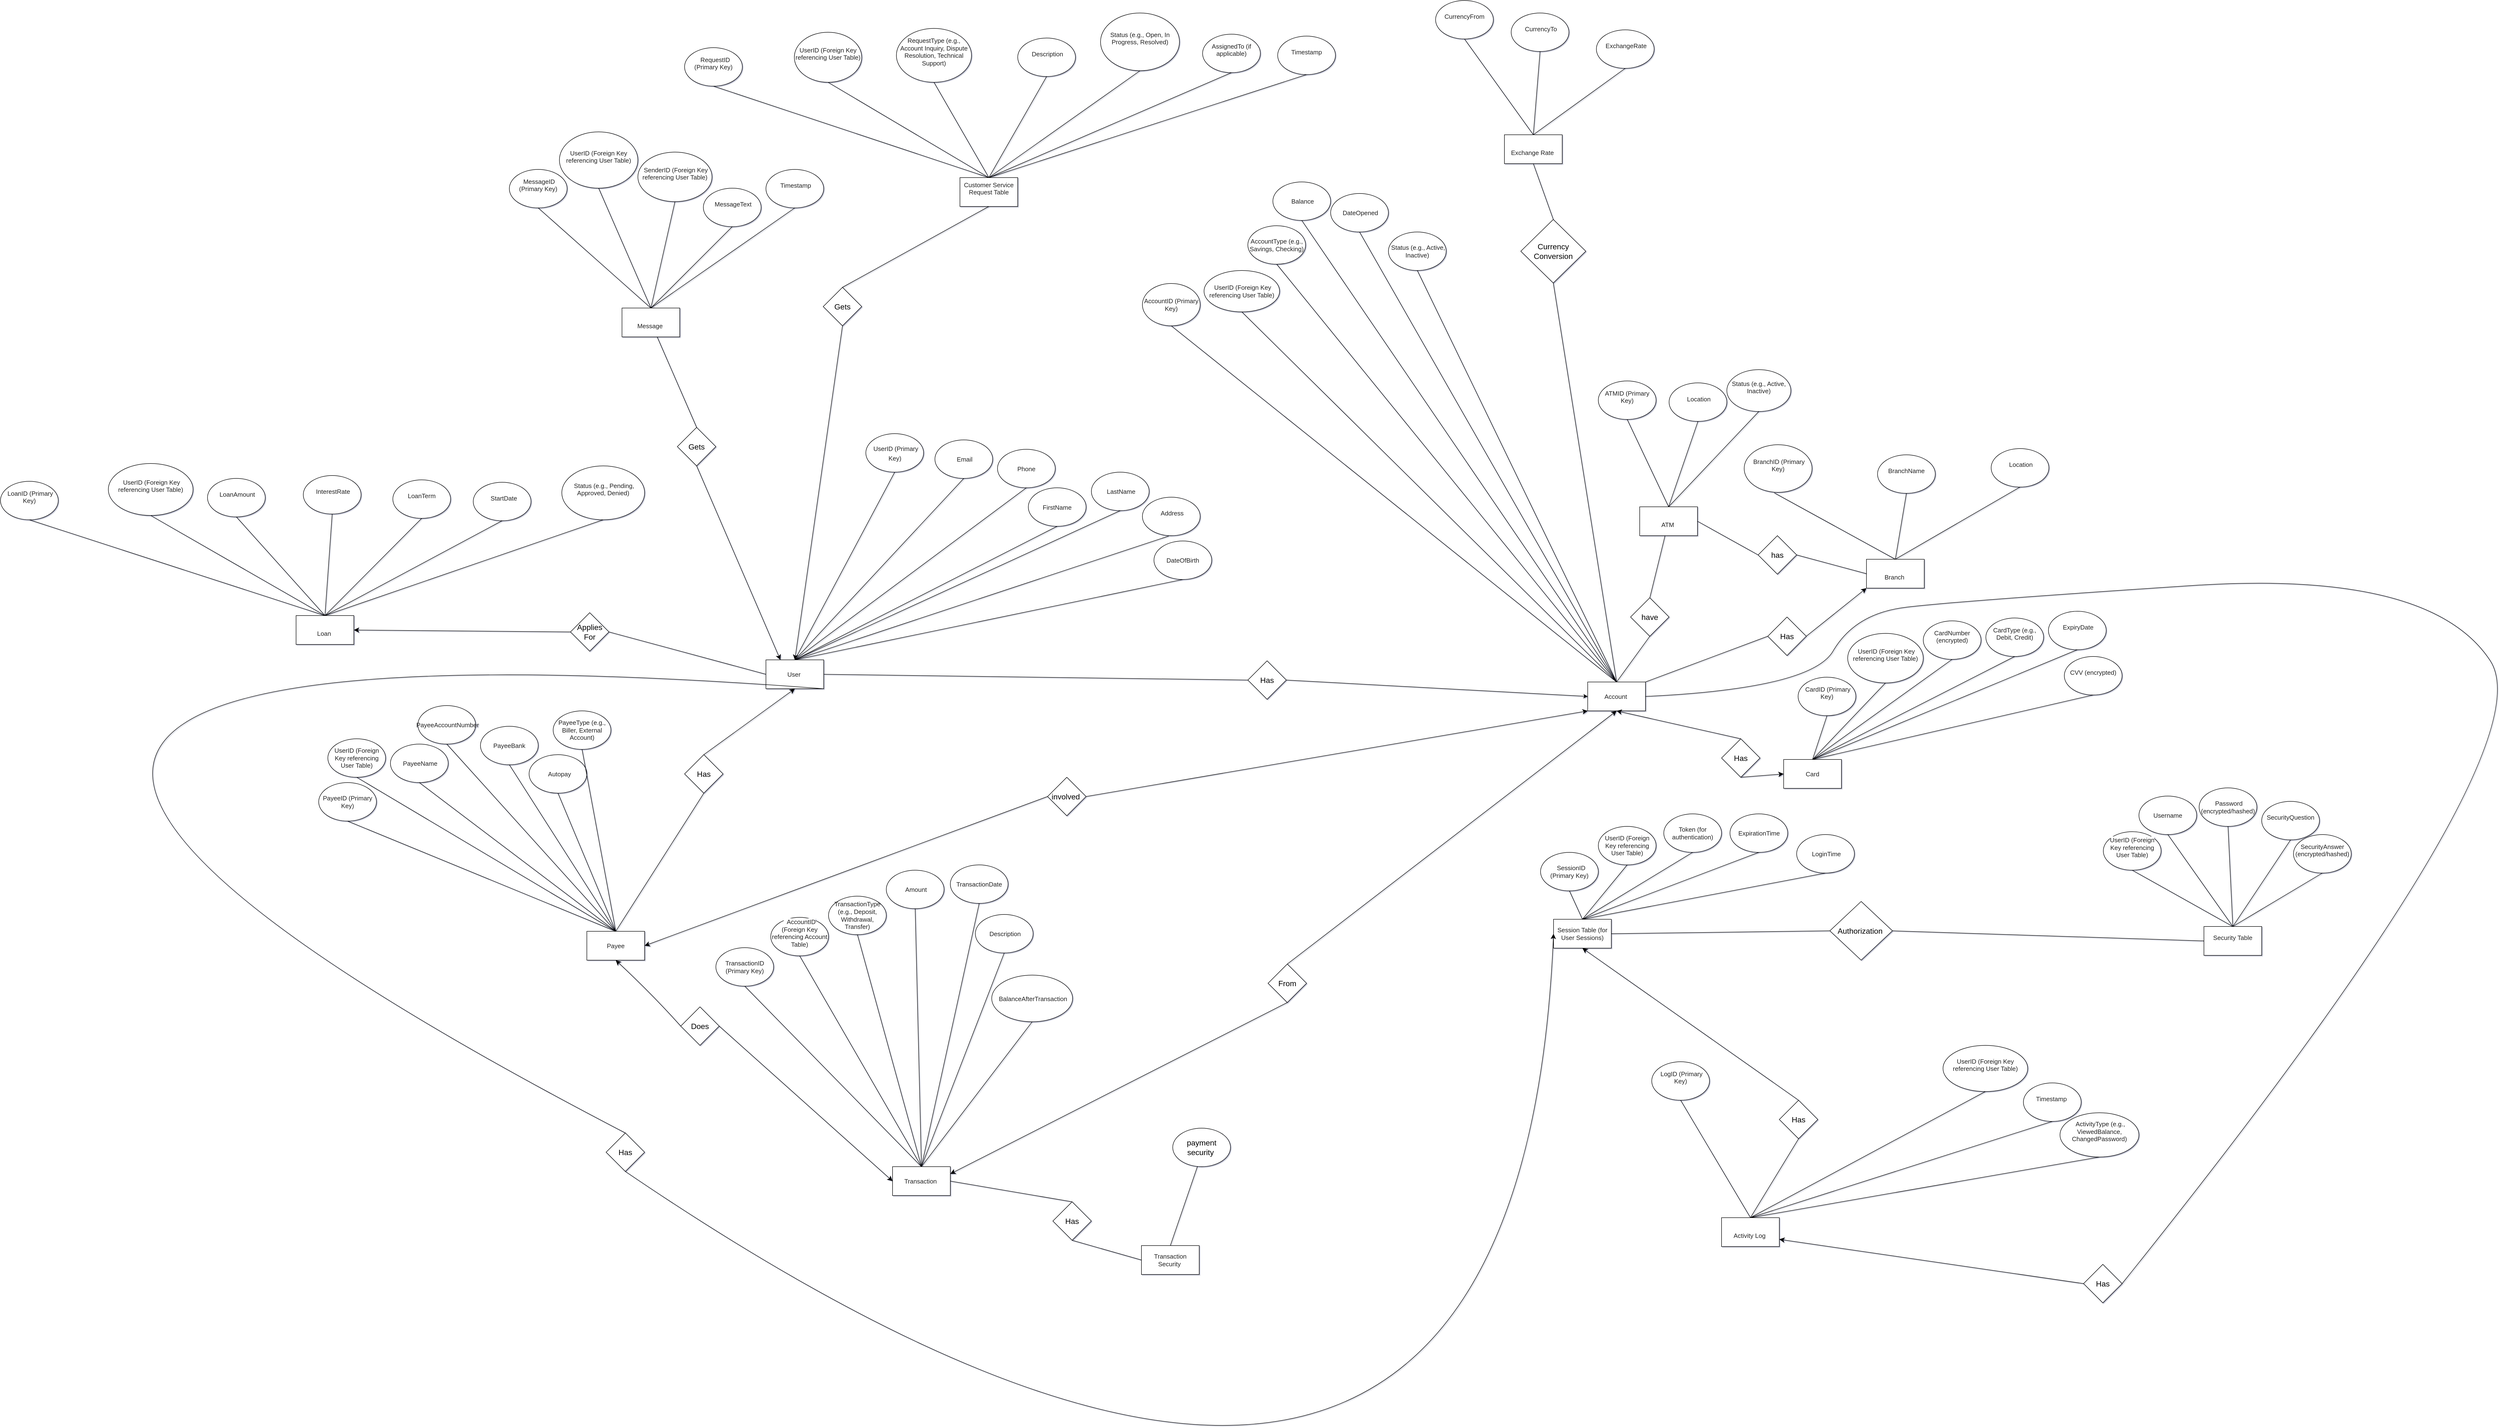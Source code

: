 <mxfile version="23.0.2" type="device">
  <diagram name="Page-1" id="JROnj5R4PWWWIS4w3WNy">
    <mxGraphModel dx="4990" dy="2840" grid="1" gridSize="13" guides="1" tooltips="1" connect="1" arrows="1" fold="1" page="0" pageScale="1" pageWidth="850" pageHeight="1100" background="none" math="0" shadow="1">
      <root>
        <mxCell id="0" />
        <mxCell id="1" parent="0" />
        <mxCell id="vtK2HyJHEZTtT15lJkL9-1" value="&lt;span style=&quot;color: rgb(34, 34, 34); font-family: Arial, Helvetica, sans-serif; font-size: small; text-align: start;&quot;&gt;&amp;nbsp;UserID (Primary Key)&lt;/span&gt;" style="ellipse;whiteSpace=wrap;html=1;fontSize=16;" parent="1" vertex="1">
          <mxGeometry x="-221.5" y="-218" width="120" height="80" as="geometry" />
        </mxCell>
        <mxCell id="7OcumLCk1DkHGJWgYzTT-1" value="&lt;span style=&quot;color: rgb(34, 34, 34); font-family: Arial, Helvetica, sans-serif; font-size: small; text-align: start;&quot;&gt;User&amp;nbsp;&lt;/span&gt;" style="rounded=0;whiteSpace=wrap;html=1;" parent="1" vertex="1">
          <mxGeometry x="-429" y="252" width="120" height="60" as="geometry" />
        </mxCell>
        <mxCell id="7OcumLCk1DkHGJWgYzTT-3" value="&lt;span style=&quot;color: rgb(34, 34, 34); font-family: Arial, Helvetica, sans-serif; font-size: small; text-align: start;&quot;&gt;Account&amp;nbsp;&lt;/span&gt;" style="rounded=0;whiteSpace=wrap;html=1;" parent="1" vertex="1">
          <mxGeometry x="1278" y="298" width="120" height="60" as="geometry" />
        </mxCell>
        <mxCell id="7OcumLCk1DkHGJWgYzTT-4" value="&lt;span style=&quot;color: rgb(34, 34, 34); font-family: Arial, Helvetica, sans-serif; font-size: small; text-align: start;&quot;&gt;Transaction&amp;nbsp;&lt;/span&gt;" style="rounded=0;whiteSpace=wrap;html=1;" parent="1" vertex="1">
          <mxGeometry x="-166" y="1305" width="120" height="60" as="geometry" />
        </mxCell>
        <mxCell id="7OcumLCk1DkHGJWgYzTT-5" value="&lt;span style=&quot;color: rgb(34, 34, 34); font-family: Arial, Helvetica, sans-serif; font-size: small; text-align: start;&quot;&gt;&amp;nbsp;Payee&amp;nbsp;&lt;/span&gt;" style="rounded=0;whiteSpace=wrap;html=1;" parent="1" vertex="1">
          <mxGeometry x="-801" y="816" width="120" height="60" as="geometry" />
        </mxCell>
        <mxCell id="7OcumLCk1DkHGJWgYzTT-23" value="&lt;span style=&quot;color: rgb(34, 34, 34); font-family: Arial, Helvetica, sans-serif; font-size: small; text-align: start;&quot;&gt;FirstName&lt;/span&gt;" style="ellipse;whiteSpace=wrap;html=1;" parent="1" vertex="1">
          <mxGeometry x="116" y="-105.5" width="120" height="80" as="geometry" />
        </mxCell>
        <mxCell id="7OcumLCk1DkHGJWgYzTT-24" value="&lt;span style=&quot;color: rgb(34, 34, 34); font-family: Arial, Helvetica, sans-serif; font-size: small; text-align: start;&quot;&gt;&amp;nbsp;LastName&lt;/span&gt;" style="ellipse;whiteSpace=wrap;html=1;" parent="1" vertex="1">
          <mxGeometry x="247" y="-138" width="120" height="80" as="geometry" />
        </mxCell>
        <mxCell id="7OcumLCk1DkHGJWgYzTT-25" value="&lt;span style=&quot;color: rgb(34, 34, 34); font-family: Arial, Helvetica, sans-serif; font-size: small; text-align: start;&quot;&gt;&amp;nbsp;Email&lt;/span&gt;" style="ellipse;whiteSpace=wrap;html=1;" parent="1" vertex="1">
          <mxGeometry x="-78" y="-205" width="120" height="80" as="geometry" />
        </mxCell>
        <mxCell id="7OcumLCk1DkHGJWgYzTT-26" value="&lt;span style=&quot;color: rgb(34, 34, 34); font-family: Arial, Helvetica, sans-serif; font-size: small; text-align: start;&quot;&gt;Phone&lt;/span&gt;" style="ellipse;whiteSpace=wrap;html=1;" parent="1" vertex="1">
          <mxGeometry x="52" y="-185.5" width="120" height="80" as="geometry" />
        </mxCell>
        <mxCell id="7OcumLCk1DkHGJWgYzTT-41" value="&#xa;&lt;span style=&quot;color: rgb(34, 34, 34); font-family: Arial, Helvetica, sans-serif; font-size: small; font-style: normal; font-variant-ligatures: normal; font-variant-caps: normal; font-weight: 400; letter-spacing: normal; orphans: 2; text-align: start; text-indent: 0px; text-transform: none; widows: 2; word-spacing: 0px; -webkit-text-stroke-width: 0px; white-space: normal; background-color: rgb(255, 255, 255); text-decoration-thickness: initial; text-decoration-style: initial; text-decoration-color: initial; display: inline !important; float: none;&quot;&gt;&lt;span&gt;&amp;nbsp;&lt;/span&gt;Address&lt;/span&gt;&#xa;&#xa;" style="ellipse;whiteSpace=wrap;html=1;" parent="1" vertex="1">
          <mxGeometry x="353" y="-86" width="120" height="80" as="geometry" />
        </mxCell>
        <mxCell id="7OcumLCk1DkHGJWgYzTT-42" value="&lt;span style=&quot;color: rgb(34, 34, 34); font-family: Arial, Helvetica, sans-serif; font-size: small; text-align: start;&quot;&gt;DateOfBirth&lt;/span&gt;" style="ellipse;whiteSpace=wrap;html=1;" parent="1" vertex="1">
          <mxGeometry x="377" y="5" width="120" height="80" as="geometry" />
        </mxCell>
        <mxCell id="7OcumLCk1DkHGJWgYzTT-43" value="&lt;span style=&quot;color: rgb(34, 34, 34); font-family: Arial, Helvetica, sans-serif; font-size: small; text-align: start;&quot;&gt;AccountID (Primary Key)&lt;/span&gt;" style="ellipse;whiteSpace=wrap;html=1;" parent="1" vertex="1">
          <mxGeometry x="353" y="-530" width="120" height="88" as="geometry" />
        </mxCell>
        <mxCell id="7OcumLCk1DkHGJWgYzTT-44" value="&lt;span style=&quot;color: rgb(34, 34, 34); font-family: Arial, Helvetica, sans-serif; font-size: small; text-align: start;&quot;&gt;&amp;nbsp;DateOpened&lt;/span&gt;" style="ellipse;whiteSpace=wrap;html=1;" parent="1" vertex="1">
          <mxGeometry x="744" y="-717" width="120" height="80" as="geometry" />
        </mxCell>
        <mxCell id="7OcumLCk1DkHGJWgYzTT-45" value="&lt;span style=&quot;color: rgb(34, 34, 34); font-family: Arial, Helvetica, sans-serif; font-size: small; text-align: start;&quot;&gt;TransactionID (Primary Key)&lt;/span&gt;" style="ellipse;whiteSpace=wrap;html=1;" parent="1" vertex="1">
          <mxGeometry x="-533" y="850" width="120" height="80" as="geometry" />
        </mxCell>
        <mxCell id="7OcumLCk1DkHGJWgYzTT-46" value="&#xa;&lt;span style=&quot;color: rgb(34, 34, 34); font-family: Arial, Helvetica, sans-serif; font-size: small; font-style: normal; font-variant-ligatures: normal; font-variant-caps: normal; font-weight: 400; letter-spacing: normal; orphans: 2; text-align: start; text-indent: 0px; text-transform: none; widows: 2; word-spacing: 0px; -webkit-text-stroke-width: 0px; white-space: normal; background-color: rgb(255, 255, 255); text-decoration-thickness: initial; text-decoration-style: initial; text-decoration-color: initial; display: inline !important; float: none;&quot;&gt;&amp;nbsp; AccountID (Foreign Key referencing Account Table)&lt;/span&gt;&#xa;&#xa;" style="ellipse;whiteSpace=wrap;html=1;" parent="1" vertex="1">
          <mxGeometry x="-419" y="787" width="120" height="80" as="geometry" />
        </mxCell>
        <mxCell id="7OcumLCk1DkHGJWgYzTT-47" value="&lt;span style=&quot;color: rgb(34, 34, 34); font-family: Arial, Helvetica, sans-serif; font-size: small; text-align: start;&quot;&gt;TransactionType (e.g., Deposit, Withdrawal, Transfer)&lt;/span&gt;" style="ellipse;whiteSpace=wrap;html=1;" parent="1" vertex="1">
          <mxGeometry x="-299" y="743" width="120" height="80" as="geometry" />
        </mxCell>
        <mxCell id="7OcumLCk1DkHGJWgYzTT-48" value="&lt;span style=&quot;color: rgb(34, 34, 34); font-family: Arial, Helvetica, sans-serif; font-size: small; text-align: start;&quot;&gt;&amp;nbsp;Status (e.g., Active, Inactive)&lt;/span&gt;" style="ellipse;whiteSpace=wrap;html=1;" parent="1" vertex="1">
          <mxGeometry x="864" y="-637" width="120" height="80" as="geometry" />
        </mxCell>
        <mxCell id="7OcumLCk1DkHGJWgYzTT-49" value="&lt;span style=&quot;color: rgb(34, 34, 34); font-family: Arial, Helvetica, sans-serif; font-size: small; text-align: start;&quot;&gt;&amp;nbsp;Balance&lt;/span&gt;" style="ellipse;whiteSpace=wrap;html=1;" parent="1" vertex="1">
          <mxGeometry x="624" y="-741" width="120" height="80" as="geometry" />
        </mxCell>
        <mxCell id="7OcumLCk1DkHGJWgYzTT-50" value="&lt;span style=&quot;color: rgb(34, 34, 34); font-family: Arial, Helvetica, sans-serif; font-size: small; text-align: start;&quot;&gt;AccountType (e.g., Savings, Checking)&lt;/span&gt;" style="ellipse;whiteSpace=wrap;html=1;" parent="1" vertex="1">
          <mxGeometry x="572" y="-650" width="120" height="80" as="geometry" />
        </mxCell>
        <mxCell id="7OcumLCk1DkHGJWgYzTT-51" value="&lt;span style=&quot;color: rgb(34, 34, 34); font-family: Arial, Helvetica, sans-serif; font-size: small; text-align: start;&quot;&gt;&amp;nbsp;UserID (Foreign Key referencing User Table)&lt;/span&gt;" style="ellipse;whiteSpace=wrap;html=1;" parent="1" vertex="1">
          <mxGeometry x="481" y="-557" width="157" height="86" as="geometry" />
        </mxCell>
        <mxCell id="7OcumLCk1DkHGJWgYzTT-52" value="&lt;span style=&quot;color: rgb(34, 34, 34); font-family: Arial, Helvetica, sans-serif; font-size: small; text-align: start;&quot;&gt;&amp;nbsp;BalanceAfterTransaction&lt;/span&gt;" style="ellipse;whiteSpace=wrap;html=1;" parent="1" vertex="1">
          <mxGeometry x="40" y="907" width="168" height="97" as="geometry" />
        </mxCell>
        <mxCell id="7OcumLCk1DkHGJWgYzTT-53" value="&lt;span style=&quot;color: rgb(34, 34, 34); font-family: Arial, Helvetica, sans-serif; font-size: small; text-align: start;&quot;&gt;&amp;nbsp;Description&lt;/span&gt;" style="ellipse;whiteSpace=wrap;html=1;" parent="1" vertex="1">
          <mxGeometry x="6" y="781" width="120" height="80" as="geometry" />
        </mxCell>
        <mxCell id="7OcumLCk1DkHGJWgYzTT-54" value="&lt;span style=&quot;color: rgb(34, 34, 34); font-family: Arial, Helvetica, sans-serif; font-size: small; text-align: start;&quot;&gt;TransactionDate&lt;/span&gt;" style="ellipse;whiteSpace=wrap;html=1;" parent="1" vertex="1">
          <mxGeometry x="-46" y="678" width="120" height="80" as="geometry" />
        </mxCell>
        <mxCell id="7OcumLCk1DkHGJWgYzTT-55" value="&lt;span style=&quot;color: rgb(34, 34, 34); font-family: Arial, Helvetica, sans-serif; font-size: small; text-align: start;&quot;&gt;&amp;nbsp;Amount&lt;/span&gt;" style="ellipse;whiteSpace=wrap;html=1;" parent="1" vertex="1">
          <mxGeometry x="-179" y="689" width="120" height="80" as="geometry" />
        </mxCell>
        <mxCell id="7OcumLCk1DkHGJWgYzTT-56" value="&lt;span style=&quot;color: rgb(34, 34, 34); font-family: Arial, Helvetica, sans-serif; font-size: small; text-align: start;&quot;&gt;&amp;nbsp; Autopay&lt;/span&gt;" style="ellipse;whiteSpace=wrap;html=1;" parent="1" vertex="1">
          <mxGeometry x="-921" y="449" width="120" height="80" as="geometry" />
        </mxCell>
        <mxCell id="7OcumLCk1DkHGJWgYzTT-57" value="&lt;span style=&quot;color: rgb(34, 34, 34); font-family: Arial, Helvetica, sans-serif; font-size: small; text-align: start;&quot;&gt;PayeeBank&lt;/span&gt;" style="ellipse;whiteSpace=wrap;html=1;" parent="1" vertex="1">
          <mxGeometry x="-1022" y="390" width="120" height="80" as="geometry" />
        </mxCell>
        <mxCell id="7OcumLCk1DkHGJWgYzTT-58" value="&lt;span style=&quot;color: rgb(34, 34, 34); font-family: Arial, Helvetica, sans-serif; font-size: small; text-align: start;&quot;&gt;&amp;nbsp;PayeeAccountNumber&lt;/span&gt;" style="ellipse;whiteSpace=wrap;html=1;" parent="1" vertex="1">
          <mxGeometry x="-1152" y="347" width="120" height="80" as="geometry" />
        </mxCell>
        <mxCell id="7OcumLCk1DkHGJWgYzTT-59" value="&lt;span style=&quot;color: rgb(34, 34, 34); font-family: Arial, Helvetica, sans-serif; font-size: small; text-align: start;&quot;&gt;&amp;nbsp;PayeeName&lt;/span&gt;" style="ellipse;whiteSpace=wrap;html=1;" parent="1" vertex="1">
          <mxGeometry x="-1209" y="427" width="120" height="80" as="geometry" />
        </mxCell>
        <mxCell id="7OcumLCk1DkHGJWgYzTT-60" value="&lt;span style=&quot;color: rgb(34, 34, 34); font-family: Arial, Helvetica, sans-serif; font-size: small; text-align: start;&quot;&gt;UserID (Foreign Key referencing User Table)&lt;/span&gt;" style="ellipse;whiteSpace=wrap;html=1;" parent="1" vertex="1">
          <mxGeometry x="-1339" y="416" width="120" height="80" as="geometry" />
        </mxCell>
        <mxCell id="7OcumLCk1DkHGJWgYzTT-61" value="&lt;span style=&quot;color: rgb(34, 34, 34); font-family: Arial, Helvetica, sans-serif; font-size: small; text-align: start;&quot;&gt;PayeeID (Primary Key)&lt;/span&gt;" style="ellipse;whiteSpace=wrap;html=1;" parent="1" vertex="1">
          <mxGeometry x="-1358" y="507" width="120" height="80" as="geometry" />
        </mxCell>
        <mxCell id="7OcumLCk1DkHGJWgYzTT-62" value="&lt;span style=&quot;color: rgb(34, 34, 34); font-family: Arial, Helvetica, sans-serif; font-size: small; text-align: start;&quot;&gt;PayeeType (e.g., Biller, External Account)&lt;/span&gt;" style="ellipse;whiteSpace=wrap;html=1;" parent="1" vertex="1">
          <mxGeometry x="-871" y="358" width="120" height="80" as="geometry" />
        </mxCell>
        <mxCell id="7OcumLCk1DkHGJWgYzTT-63" value="&lt;span style=&quot;color: rgb(34, 34, 34); font-family: Arial, Helvetica, sans-serif; font-size: small; text-align: start;&quot;&gt;Session Table (for User Sessions)&lt;/span&gt;" style="rounded=0;whiteSpace=wrap;html=1;" parent="1" vertex="1">
          <mxGeometry x="1207" y="791" width="120" height="60" as="geometry" />
        </mxCell>
        <mxCell id="7OcumLCk1DkHGJWgYzTT-64" value="&#xa;&lt;span style=&quot;color: rgb(34, 34, 34); font-family: Arial, Helvetica, sans-serif; font-size: small; font-style: normal; font-variant-ligatures: normal; font-variant-caps: normal; font-weight: 400; letter-spacing: normal; orphans: 2; text-align: start; text-indent: 0px; text-transform: none; widows: 2; word-spacing: 0px; -webkit-text-stroke-width: 0px; white-space: normal; background-color: rgb(255, 255, 255); text-decoration-thickness: initial; text-decoration-style: initial; text-decoration-color: initial; display: inline !important; float: none;&quot;&gt;Security Table&lt;/span&gt;&#xa;&#xa;" style="rounded=0;whiteSpace=wrap;html=1;" parent="1" vertex="1">
          <mxGeometry x="2558" y="806" width="120" height="60" as="geometry" />
        </mxCell>
        <mxCell id="7OcumLCk1DkHGJWgYzTT-65" value="&#xa;&lt;span style=&quot;color: rgb(34, 34, 34); font-family: Arial, Helvetica, sans-serif; font-size: small; font-style: normal; font-variant-ligatures: normal; font-variant-caps: normal; font-weight: 400; letter-spacing: normal; orphans: 2; text-align: start; text-indent: 0px; text-transform: none; widows: 2; word-spacing: 0px; -webkit-text-stroke-width: 0px; white-space: normal; background-color: rgb(255, 255, 255); text-decoration-thickness: initial; text-decoration-style: initial; text-decoration-color: initial; display: inline !important; float: none;&quot;&gt;&lt;span&gt;&amp;nbsp;&lt;/span&gt;UserID (Foreign Key referencing User Table)&lt;/span&gt;&#xa;&#xa;" style="ellipse;whiteSpace=wrap;html=1;" parent="1" vertex="1">
          <mxGeometry x="-1795" y="-156" width="176" height="108" as="geometry" />
        </mxCell>
        <mxCell id="7OcumLCk1DkHGJWgYzTT-66" value="&#xa;&lt;span style=&quot;color: rgb(34, 34, 34); font-family: Arial, Helvetica, sans-serif; font-size: small; font-style: normal; font-variant-ligatures: normal; font-variant-caps: normal; font-weight: 400; letter-spacing: normal; orphans: 2; text-align: start; text-indent: 0px; text-transform: none; widows: 2; word-spacing: 0px; -webkit-text-stroke-width: 0px; white-space: normal; background-color: rgb(255, 255, 255); text-decoration-thickness: initial; text-decoration-style: initial; text-decoration-color: initial; display: inline !important; float: none;&quot;&gt;&lt;span&gt;&amp;nbsp;&lt;/span&gt;LoanAmount&lt;/span&gt;&#xa;&#xa;" style="ellipse;whiteSpace=wrap;html=1;" parent="1" vertex="1">
          <mxGeometry x="-1589" y="-125" width="120" height="80" as="geometry" />
        </mxCell>
        <mxCell id="7OcumLCk1DkHGJWgYzTT-68" value="&#xa;&lt;span style=&quot;color: rgb(34, 34, 34); font-family: Arial, Helvetica, sans-serif; font-size: small; font-style: normal; font-variant-ligatures: normal; font-variant-caps: normal; font-weight: 400; letter-spacing: normal; orphans: 2; text-align: start; text-indent: 0px; text-transform: none; widows: 2; word-spacing: 0px; -webkit-text-stroke-width: 0px; white-space: normal; background-color: rgb(255, 255, 255); text-decoration-thickness: initial; text-decoration-style: initial; text-decoration-color: initial; display: inline !important; float: none;&quot;&gt;SecurityAnswer (encrypted/hashed)&lt;/span&gt;&lt;br style=&quot;color: rgb(34, 34, 34); font-family: Arial, Helvetica, sans-serif; font-size: small; font-style: normal; font-variant-ligatures: normal; font-variant-caps: normal; font-weight: 400; letter-spacing: normal; orphans: 2; text-align: start; text-indent: 0px; text-transform: none; widows: 2; word-spacing: 0px; -webkit-text-stroke-width: 0px; white-space: normal; background-color: rgb(255, 255, 255); text-decoration-thickness: initial; text-decoration-style: initial; text-decoration-color: initial;&quot;&gt;&#xa;&#xa;" style="ellipse;whiteSpace=wrap;html=1;" parent="1" vertex="1">
          <mxGeometry x="2744" y="615" width="120" height="80" as="geometry" />
        </mxCell>
        <mxCell id="7OcumLCk1DkHGJWgYzTT-69" value="&#xa;&lt;span style=&quot;color: rgb(34, 34, 34); font-family: Arial, Helvetica, sans-serif; font-size: small; font-style: normal; font-variant-ligatures: normal; font-variant-caps: normal; font-weight: 400; letter-spacing: normal; orphans: 2; text-align: start; text-indent: 0px; text-transform: none; widows: 2; word-spacing: 0px; -webkit-text-stroke-width: 0px; white-space: normal; background-color: rgb(255, 255, 255); text-decoration-thickness: initial; text-decoration-style: initial; text-decoration-color: initial; display: inline !important; float: none;&quot;&gt;SecurityQuestion&lt;/span&gt;&#xa;&#xa;" style="ellipse;whiteSpace=wrap;html=1;" parent="1" vertex="1">
          <mxGeometry x="2678" y="546" width="120" height="80" as="geometry" />
        </mxCell>
        <mxCell id="7OcumLCk1DkHGJWgYzTT-70" value="&#xa;&lt;span style=&quot;color: rgb(34, 34, 34); font-family: Arial, Helvetica, sans-serif; font-size: small; font-style: normal; font-variant-ligatures: normal; font-variant-caps: normal; font-weight: 400; letter-spacing: normal; orphans: 2; text-align: start; text-indent: 0px; text-transform: none; widows: 2; word-spacing: 0px; -webkit-text-stroke-width: 0px; white-space: normal; background-color: rgb(255, 255, 255); text-decoration-thickness: initial; text-decoration-style: initial; text-decoration-color: initial; display: inline !important; float: none;&quot;&gt;UserID (Foreign Key referencing User Table)&lt;/span&gt;&#xa;&#xa;" style="ellipse;whiteSpace=wrap;html=1;" parent="1" vertex="1">
          <mxGeometry x="2349" y="609" width="120" height="80" as="geometry" />
        </mxCell>
        <mxCell id="7OcumLCk1DkHGJWgYzTT-72" value="&#xa;&lt;span style=&quot;color: rgb(34, 34, 34); font-family: Arial, Helvetica, sans-serif; font-size: small; font-style: normal; font-variant-ligatures: normal; font-variant-caps: normal; font-weight: 400; letter-spacing: normal; orphans: 2; text-align: start; text-indent: 0px; text-transform: none; widows: 2; word-spacing: 0px; -webkit-text-stroke-width: 0px; white-space: normal; background-color: rgb(255, 255, 255); text-decoration-thickness: initial; text-decoration-style: initial; text-decoration-color: initial; display: inline !important; float: none;&quot;&gt;&lt;span&gt;&amp;nbsp;&lt;/span&gt;ExpiryDate&lt;/span&gt;&#xa;&#xa;" style="ellipse;whiteSpace=wrap;html=1;" parent="1" vertex="1">
          <mxGeometry x="2235" y="151" width="120" height="80" as="geometry" />
        </mxCell>
        <mxCell id="7OcumLCk1DkHGJWgYzTT-73" value="&lt;span style=&quot;color: rgb(34, 34, 34); font-family: Arial, Helvetica, sans-serif; font-size: small; text-align: start;&quot;&gt;&amp;nbsp;LoginTime&lt;/span&gt;" style="ellipse;whiteSpace=wrap;html=1;" parent="1" vertex="1">
          <mxGeometry x="1712" y="615" width="120" height="80" as="geometry" />
        </mxCell>
        <mxCell id="7OcumLCk1DkHGJWgYzTT-74" value="&lt;span style=&quot;color: rgb(34, 34, 34); font-family: Arial, Helvetica, sans-serif; font-size: small; text-align: start;&quot;&gt;ExpirationTime&lt;/span&gt;" style="ellipse;whiteSpace=wrap;html=1;" parent="1" vertex="1">
          <mxGeometry x="1573.5" y="572" width="120" height="80" as="geometry" />
        </mxCell>
        <mxCell id="7OcumLCk1DkHGJWgYzTT-75" value="&lt;span style=&quot;color: rgb(34, 34, 34); font-family: Arial, Helvetica, sans-serif; font-size: small; text-align: start;&quot;&gt;Token (for authentication)&lt;/span&gt;" style="ellipse;whiteSpace=wrap;html=1;" parent="1" vertex="1">
          <mxGeometry x="1436" y="572" width="120" height="80" as="geometry" />
        </mxCell>
        <mxCell id="7OcumLCk1DkHGJWgYzTT-76" value="&lt;span style=&quot;color: rgb(34, 34, 34); font-family: Arial, Helvetica, sans-serif; font-size: small; text-align: start;&quot;&gt;UserID (Foreign Key referencing User Table)&lt;/span&gt;" style="ellipse;whiteSpace=wrap;html=1;" parent="1" vertex="1">
          <mxGeometry x="1300" y="598" width="120" height="80" as="geometry" />
        </mxCell>
        <mxCell id="7OcumLCk1DkHGJWgYzTT-77" value="&lt;span style=&quot;color: rgb(34, 34, 34); font-family: Arial, Helvetica, sans-serif; font-size: small; text-align: start;&quot;&gt;&amp;nbsp; SessionID (Primary Key)&lt;/span&gt;" style="ellipse;whiteSpace=wrap;html=1;" parent="1" vertex="1">
          <mxGeometry x="1180" y="652" width="120" height="80" as="geometry" />
        </mxCell>
        <mxCell id="7OcumLCk1DkHGJWgYzTT-81" value="&lt;br&gt;&lt;span style=&quot;color: rgb(34, 34, 34); font-family: Arial, Helvetica, sans-serif; font-size: small; font-style: normal; font-variant-ligatures: normal; font-variant-caps: normal; font-weight: 400; letter-spacing: normal; orphans: 2; text-align: start; text-indent: 0px; text-transform: none; widows: 2; word-spacing: 0px; -webkit-text-stroke-width: 0px; white-space: normal; background-color: rgb(255, 255, 255); text-decoration-thickness: initial; text-decoration-style: initial; text-decoration-color: initial; display: inline !important; float: none;&quot;&gt;Loan&amp;nbsp;&lt;/span&gt;" style="rounded=0;whiteSpace=wrap;html=1;" parent="1" vertex="1">
          <mxGeometry x="-1405" y="160" width="120" height="60" as="geometry" />
        </mxCell>
        <mxCell id="7OcumLCk1DkHGJWgYzTT-83" value="&lt;span style=&quot;color: rgb(34, 34, 34); font-family: Arial, Helvetica, sans-serif; font-size: small; text-align: start;&quot;&gt;&amp;nbsp;Card&amp;nbsp;&lt;/span&gt;" style="rounded=0;whiteSpace=wrap;html=1;" parent="1" vertex="1">
          <mxGeometry x="1685" y="459" width="120" height="60" as="geometry" />
        </mxCell>
        <mxCell id="7OcumLCk1DkHGJWgYzTT-86" value="&#xa;&lt;span style=&quot;color: rgb(34, 34, 34); font-family: Arial, Helvetica, sans-serif; font-size: small; font-style: normal; font-variant-ligatures: normal; font-variant-caps: normal; font-weight: 400; letter-spacing: normal; orphans: 2; text-align: start; text-indent: 0px; text-transform: none; widows: 2; word-spacing: 0px; -webkit-text-stroke-width: 0px; white-space: normal; background-color: rgb(255, 255, 255); text-decoration-thickness: initial; text-decoration-style: initial; text-decoration-color: initial; display: inline !important; float: none;&quot;&gt;CardType (e.g., Debit, Credit)&lt;/span&gt;&#xa;&#xa;" style="ellipse;whiteSpace=wrap;html=1;" parent="1" vertex="1">
          <mxGeometry x="2105" y="165" width="120" height="80" as="geometry" />
        </mxCell>
        <mxCell id="7OcumLCk1DkHGJWgYzTT-87" value="&#xa;&lt;span style=&quot;color: rgb(34, 34, 34); font-family: Arial, Helvetica, sans-serif; font-size: small; font-style: normal; font-variant-ligatures: normal; font-variant-caps: normal; font-weight: 400; letter-spacing: normal; orphans: 2; text-align: start; text-indent: 0px; text-transform: none; widows: 2; word-spacing: 0px; -webkit-text-stroke-width: 0px; white-space: normal; background-color: rgb(255, 255, 255); text-decoration-thickness: initial; text-decoration-style: initial; text-decoration-color: initial; display: inline !important; float: none;&quot;&gt;CardNumber (encrypted)&lt;/span&gt;&#xa;&#xa;" style="ellipse;whiteSpace=wrap;html=1;" parent="1" vertex="1">
          <mxGeometry x="1975" y="171" width="120" height="80" as="geometry" />
        </mxCell>
        <mxCell id="7OcumLCk1DkHGJWgYzTT-88" value="&#xa;&lt;span style=&quot;color: rgb(34, 34, 34); font-family: Arial, Helvetica, sans-serif; font-size: small; font-style: normal; font-variant-ligatures: normal; font-variant-caps: normal; font-weight: 400; letter-spacing: normal; orphans: 2; text-align: start; text-indent: 0px; text-transform: none; widows: 2; word-spacing: 0px; -webkit-text-stroke-width: 0px; white-space: normal; background-color: rgb(255, 255, 255); text-decoration-thickness: initial; text-decoration-style: initial; text-decoration-color: initial; display: inline !important; float: none;&quot;&gt;&lt;span&gt;&amp;nbsp;&lt;/span&gt;UserID (Foreign Key referencing User Table)&lt;/span&gt;&#xa;&#xa;" style="ellipse;whiteSpace=wrap;html=1;" parent="1" vertex="1">
          <mxGeometry x="1818" y="197" width="157" height="103" as="geometry" />
        </mxCell>
        <mxCell id="7OcumLCk1DkHGJWgYzTT-89" value="&#xa;&lt;span style=&quot;color: rgb(34, 34, 34); font-family: Arial, Helvetica, sans-serif; font-size: small; font-style: normal; font-variant-ligatures: normal; font-variant-caps: normal; font-weight: 400; letter-spacing: normal; orphans: 2; text-align: start; text-indent: 0px; text-transform: none; widows: 2; word-spacing: 0px; -webkit-text-stroke-width: 0px; white-space: normal; background-color: rgb(255, 255, 255); text-decoration-thickness: initial; text-decoration-style: initial; text-decoration-color: initial; display: inline !important; float: none;&quot;&gt;&lt;span&gt;&amp;nbsp;&lt;/span&gt;CardID (Primary Key)&lt;/span&gt;&#xa;&#xa;" style="ellipse;whiteSpace=wrap;html=1;" parent="1" vertex="1">
          <mxGeometry x="1715" y="288" width="120" height="80" as="geometry" />
        </mxCell>
        <mxCell id="7OcumLCk1DkHGJWgYzTT-90" value="&#xa;&lt;span style=&quot;color: rgb(34, 34, 34); font-family: Arial, Helvetica, sans-serif; font-size: small; font-style: normal; font-variant-ligatures: normal; font-variant-caps: normal; font-weight: 400; letter-spacing: normal; orphans: 2; text-align: start; text-indent: 0px; text-transform: none; widows: 2; word-spacing: 0px; -webkit-text-stroke-width: 0px; white-space: normal; background-color: rgb(255, 255, 255); text-decoration-thickness: initial; text-decoration-style: initial; text-decoration-color: initial; display: inline !important; float: none;&quot;&gt;CVV (encrypted)&lt;/span&gt;&#xa;&#xa;" style="ellipse;whiteSpace=wrap;html=1;" parent="1" vertex="1">
          <mxGeometry x="2268" y="245" width="120" height="80" as="geometry" />
        </mxCell>
        <mxCell id="7OcumLCk1DkHGJWgYzTT-91" value="&#xa;&lt;span style=&quot;color: rgb(34, 34, 34); font-family: Arial, Helvetica, sans-serif; font-size: small; font-style: normal; font-variant-ligatures: normal; font-variant-caps: normal; font-weight: 400; letter-spacing: normal; orphans: 2; text-align: start; text-indent: 0px; text-transform: none; widows: 2; word-spacing: 0px; -webkit-text-stroke-width: 0px; white-space: normal; background-color: rgb(255, 255, 255); text-decoration-thickness: initial; text-decoration-style: initial; text-decoration-color: initial; display: inline !important; float: none;&quot;&gt;LoanTerm&lt;/span&gt;&#xa;&#xa;" style="ellipse;whiteSpace=wrap;html=1;" parent="1" vertex="1">
          <mxGeometry x="-1204" y="-122" width="120" height="80" as="geometry" />
        </mxCell>
        <mxCell id="7OcumLCk1DkHGJWgYzTT-92" value="&#xa;&lt;span style=&quot;color: rgb(34, 34, 34); font-family: Arial, Helvetica, sans-serif; font-size: small; font-style: normal; font-variant-ligatures: normal; font-variant-caps: normal; font-weight: 400; letter-spacing: normal; orphans: 2; text-align: start; text-indent: 0px; text-transform: none; widows: 2; word-spacing: 0px; -webkit-text-stroke-width: 0px; white-space: normal; background-color: rgb(255, 255, 255); text-decoration-thickness: initial; text-decoration-style: initial; text-decoration-color: initial; display: inline !important; float: none;&quot;&gt;&lt;span&gt;&amp;nbsp;&lt;/span&gt;InterestRate&lt;/span&gt;&#xa;&#xa;" style="ellipse;whiteSpace=wrap;html=1;" parent="1" vertex="1">
          <mxGeometry x="-1390" y="-131" width="120" height="80" as="geometry" />
        </mxCell>
        <mxCell id="7OcumLCk1DkHGJWgYzTT-93" value="&#xa;&lt;span style=&quot;color: rgb(34, 34, 34); font-family: Arial, Helvetica, sans-serif; font-size: small; font-style: normal; font-variant-ligatures: normal; font-variant-caps: normal; font-weight: 400; letter-spacing: normal; orphans: 2; text-align: start; text-indent: 0px; text-transform: none; widows: 2; word-spacing: 0px; -webkit-text-stroke-width: 0px; white-space: normal; background-color: rgb(255, 255, 255); text-decoration-thickness: initial; text-decoration-style: initial; text-decoration-color: initial; display: inline !important; float: none;&quot;&gt;&lt;span&gt;&amp;nbsp;&lt;/span&gt;LoanID (Primary Key)&lt;/span&gt;&#xa;&#xa;" style="ellipse;whiteSpace=wrap;html=1;" parent="1" vertex="1">
          <mxGeometry x="-2019" y="-119" width="120" height="80" as="geometry" />
        </mxCell>
        <mxCell id="7OcumLCk1DkHGJWgYzTT-94" value="&#xa;&lt;span style=&quot;color: rgb(34, 34, 34); font-family: Arial, Helvetica, sans-serif; font-size: small; font-style: normal; font-variant-ligatures: normal; font-variant-caps: normal; font-weight: 400; letter-spacing: normal; orphans: 2; text-align: start; text-indent: 0px; text-transform: none; widows: 2; word-spacing: 0px; -webkit-text-stroke-width: 0px; white-space: normal; background-color: rgb(255, 255, 255); text-decoration-thickness: initial; text-decoration-style: initial; text-decoration-color: initial; display: inline !important; float: none;&quot;&gt;&lt;span&gt;&amp;nbsp;&lt;/span&gt;Status (e.g., Pending, Approved, Denied)&lt;/span&gt;&#xa;&#xa;" style="ellipse;whiteSpace=wrap;html=1;" parent="1" vertex="1">
          <mxGeometry x="-853" y="-151" width="172" height="112" as="geometry" />
        </mxCell>
        <mxCell id="7OcumLCk1DkHGJWgYzTT-95" value="&#xa;&lt;span style=&quot;color: rgb(34, 34, 34); font-family: Arial, Helvetica, sans-serif; font-size: small; font-style: normal; font-variant-ligatures: normal; font-variant-caps: normal; font-weight: 400; letter-spacing: normal; orphans: 2; text-align: start; text-indent: 0px; text-transform: none; widows: 2; word-spacing: 0px; -webkit-text-stroke-width: 0px; white-space: normal; background-color: rgb(255, 255, 255); text-decoration-thickness: initial; text-decoration-style: initial; text-decoration-color: initial; display: inline !important; float: none;&quot;&gt;&amp;nbsp; StartDate&lt;/span&gt;&#xa;&#xa;" style="ellipse;whiteSpace=wrap;html=1;" parent="1" vertex="1">
          <mxGeometry x="-1037" y="-117" width="120" height="80" as="geometry" />
        </mxCell>
        <mxCell id="7OcumLCk1DkHGJWgYzTT-96" value="&lt;br&gt;&lt;span style=&quot;color: rgb(34, 34, 34); font-family: Arial, Helvetica, sans-serif; font-size: small; font-style: normal; font-variant-ligatures: normal; font-variant-caps: normal; font-weight: 400; letter-spacing: normal; orphans: 2; text-align: start; text-indent: 0px; text-transform: none; widows: 2; word-spacing: 0px; -webkit-text-stroke-width: 0px; white-space: normal; background-color: rgb(255, 255, 255); text-decoration-thickness: initial; text-decoration-style: initial; text-decoration-color: initial; display: inline !important; float: none;&quot;&gt;Message&amp;nbsp;&lt;/span&gt;" style="rounded=0;whiteSpace=wrap;html=1;" parent="1" vertex="1">
          <mxGeometry x="-728" y="-479" width="120" height="60" as="geometry" />
        </mxCell>
        <mxCell id="7OcumLCk1DkHGJWgYzTT-98" value="&lt;br&gt;&lt;span style=&quot;color: rgb(34, 34, 34); font-family: Arial, Helvetica, sans-serif; font-size: small; font-style: normal; font-variant-ligatures: normal; font-variant-caps: normal; font-weight: 400; letter-spacing: normal; orphans: 2; text-align: start; text-indent: 0px; text-transform: none; widows: 2; word-spacing: 0px; -webkit-text-stroke-width: 0px; white-space: normal; background-color: rgb(255, 255, 255); text-decoration-thickness: initial; text-decoration-style: initial; text-decoration-color: initial; display: inline !important; float: none;&quot;&gt;Exchange Rate&amp;nbsp;&lt;/span&gt;&lt;br&gt;" style="rounded=0;whiteSpace=wrap;html=1;" parent="1" vertex="1">
          <mxGeometry x="1105" y="-839" width="120" height="60" as="geometry" />
        </mxCell>
        <mxCell id="7OcumLCk1DkHGJWgYzTT-99" value="&#xa;&lt;span style=&quot;color: rgb(34, 34, 34); font-family: Arial, Helvetica, sans-serif; font-size: small; font-style: normal; font-variant-ligatures: normal; font-variant-caps: normal; font-weight: 400; letter-spacing: normal; orphans: 2; text-align: start; text-indent: 0px; text-transform: none; widows: 2; word-spacing: 0px; -webkit-text-stroke-width: 0px; white-space: normal; background-color: rgb(255, 255, 255); text-decoration-thickness: initial; text-decoration-style: initial; text-decoration-color: initial; display: inline !important; float: none;&quot;&gt;&lt;span&gt;&amp;nbsp;&lt;/span&gt;MessageText&lt;/span&gt;&#xa;&#xa;" style="ellipse;whiteSpace=wrap;html=1;" parent="1" vertex="1">
          <mxGeometry x="-559" y="-728" width="120" height="80" as="geometry" />
        </mxCell>
        <mxCell id="7OcumLCk1DkHGJWgYzTT-100" value="&#xa;&lt;span style=&quot;color: rgb(34, 34, 34); font-family: Arial, Helvetica, sans-serif; font-size: small; font-style: normal; font-variant-ligatures: normal; font-variant-caps: normal; font-weight: 400; letter-spacing: normal; orphans: 2; text-align: start; text-indent: 0px; text-transform: none; widows: 2; word-spacing: 0px; -webkit-text-stroke-width: 0px; white-space: normal; background-color: rgb(255, 255, 255); text-decoration-thickness: initial; text-decoration-style: initial; text-decoration-color: initial; display: inline !important; float: none;&quot;&gt;&lt;span&gt;&amp;nbsp;&lt;/span&gt;SenderID (Foreign Key referencing User Table)&lt;/span&gt;&#xa;&#xa;" style="ellipse;whiteSpace=wrap;html=1;" parent="1" vertex="1">
          <mxGeometry x="-695" y="-803" width="154" height="103" as="geometry" />
        </mxCell>
        <mxCell id="7OcumLCk1DkHGJWgYzTT-101" value="&#xa;&lt;span style=&quot;color: rgb(34, 34, 34); font-family: Arial, Helvetica, sans-serif; font-size: small; font-style: normal; font-variant-ligatures: normal; font-variant-caps: normal; font-weight: 400; letter-spacing: normal; orphans: 2; text-align: start; text-indent: 0px; text-transform: none; widows: 2; word-spacing: 0px; -webkit-text-stroke-width: 0px; white-space: normal; background-color: rgb(255, 255, 255); text-decoration-thickness: initial; text-decoration-style: initial; text-decoration-color: initial; display: inline !important; float: none;&quot;&gt;UserID (Foreign Key referencing User Table)&lt;/span&gt;&#xa;&#xa;" style="ellipse;whiteSpace=wrap;html=1;" parent="1" vertex="1">
          <mxGeometry x="-858" y="-845" width="163" height="117" as="geometry" />
        </mxCell>
        <mxCell id="7OcumLCk1DkHGJWgYzTT-102" value="&#xa;&lt;span style=&quot;color: rgb(34, 34, 34); font-family: Arial, Helvetica, sans-serif; font-size: small; font-style: normal; font-variant-ligatures: normal; font-variant-caps: normal; font-weight: 400; letter-spacing: normal; orphans: 2; text-align: start; text-indent: 0px; text-transform: none; widows: 2; word-spacing: 0px; -webkit-text-stroke-width: 0px; white-space: normal; background-color: rgb(255, 255, 255); text-decoration-thickness: initial; text-decoration-style: initial; text-decoration-color: initial; display: inline !important; float: none;&quot;&gt;&lt;span&gt;&amp;nbsp;&lt;/span&gt;MessageID (Primary Key)&lt;/span&gt;&#xa;&#xa;" style="ellipse;whiteSpace=wrap;html=1;" parent="1" vertex="1">
          <mxGeometry x="-962" y="-767" width="120" height="80" as="geometry" />
        </mxCell>
        <mxCell id="7OcumLCk1DkHGJWgYzTT-103" value="&#xa;&lt;span style=&quot;color: rgb(34, 34, 34); font-family: Arial, Helvetica, sans-serif; font-size: small; font-style: normal; font-variant-ligatures: normal; font-variant-caps: normal; font-weight: 400; letter-spacing: normal; orphans: 2; text-align: start; text-indent: 0px; text-transform: none; widows: 2; word-spacing: 0px; -webkit-text-stroke-width: 0px; white-space: normal; background-color: rgb(255, 255, 255); text-decoration-thickness: initial; text-decoration-style: initial; text-decoration-color: initial; display: inline !important; float: none;&quot;&gt;&lt;span&gt;&amp;nbsp;&lt;/span&gt;Timestamp&lt;/span&gt;&#xa;&#xa;" style="ellipse;whiteSpace=wrap;html=1;" parent="1" vertex="1">
          <mxGeometry x="-429" y="-767" width="120" height="80" as="geometry" />
        </mxCell>
        <mxCell id="7OcumLCk1DkHGJWgYzTT-104" value="&#xa;&lt;span style=&quot;color: rgb(34, 34, 34); font-family: Arial, Helvetica, sans-serif; font-size: small; font-style: normal; font-variant-ligatures: normal; font-variant-caps: normal; font-weight: 400; letter-spacing: normal; orphans: 2; text-align: start; text-indent: 0px; text-transform: none; widows: 2; word-spacing: 0px; -webkit-text-stroke-width: 0px; white-space: normal; background-color: rgb(255, 255, 255); text-decoration-thickness: initial; text-decoration-style: initial; text-decoration-color: initial; display: inline !important; float: none;&quot;&gt;CurrencyFrom&lt;/span&gt;&#xa;&#xa;" style="ellipse;whiteSpace=wrap;html=1;" parent="1" vertex="1">
          <mxGeometry x="962" y="-1118" width="120" height="80" as="geometry" />
        </mxCell>
        <mxCell id="7OcumLCk1DkHGJWgYzTT-105" value="&#xa;&lt;span style=&quot;color: rgb(34, 34, 34); font-family: Arial, Helvetica, sans-serif; font-size: small; font-style: normal; font-variant-ligatures: normal; font-variant-caps: normal; font-weight: 400; letter-spacing: normal; orphans: 2; text-align: start; text-indent: 0px; text-transform: none; widows: 2; word-spacing: 0px; -webkit-text-stroke-width: 0px; white-space: normal; background-color: rgb(255, 255, 255); text-decoration-thickness: initial; text-decoration-style: initial; text-decoration-color: initial; display: inline !important; float: none;&quot;&gt;&lt;span&gt;&amp;nbsp;&lt;/span&gt;ExchangeRate&lt;/span&gt;&#xa;&#xa;" style="ellipse;whiteSpace=wrap;html=1;" parent="1" vertex="1">
          <mxGeometry x="1296" y="-1057" width="120" height="80" as="geometry" />
        </mxCell>
        <mxCell id="7OcumLCk1DkHGJWgYzTT-106" value="&#xa;&lt;span style=&quot;color: rgb(34, 34, 34); font-family: Arial, Helvetica, sans-serif; font-size: small; font-style: normal; font-variant-ligatures: normal; font-variant-caps: normal; font-weight: 400; letter-spacing: normal; orphans: 2; text-align: start; text-indent: 0px; text-transform: none; widows: 2; word-spacing: 0px; -webkit-text-stroke-width: 0px; white-space: normal; background-color: rgb(255, 255, 255); text-decoration-thickness: initial; text-decoration-style: initial; text-decoration-color: initial; display: inline !important; float: none;&quot;&gt;&lt;span&gt;&amp;nbsp;&lt;/span&gt;CurrencyTo&lt;/span&gt;&#xa;&#xa;" style="ellipse;whiteSpace=wrap;html=1;" parent="1" vertex="1">
          <mxGeometry x="1119" y="-1092" width="120" height="80" as="geometry" />
        </mxCell>
        <mxCell id="7OcumLCk1DkHGJWgYzTT-110" value="&lt;br&gt;&lt;span style=&quot;color: rgb(34, 34, 34); font-family: Arial, Helvetica, sans-serif; font-size: small; font-style: normal; font-variant-ligatures: normal; font-variant-caps: normal; font-weight: 400; letter-spacing: normal; orphans: 2; text-align: start; text-indent: 0px; text-transform: none; widows: 2; word-spacing: 0px; -webkit-text-stroke-width: 0px; white-space: normal; background-color: rgb(255, 255, 255); text-decoration-thickness: initial; text-decoration-style: initial; text-decoration-color: initial; display: inline !important; float: none;&quot;&gt;Activity Log&amp;nbsp;&lt;/span&gt;" style="rounded=0;whiteSpace=wrap;html=1;" parent="1" vertex="1">
          <mxGeometry x="1556" y="1411" width="120" height="60" as="geometry" />
        </mxCell>
        <mxCell id="7OcumLCk1DkHGJWgYzTT-111" value="&#xa;&lt;span style=&quot;color: rgb(34, 34, 34); font-family: Arial, Helvetica, sans-serif; font-size: small; font-style: normal; font-variant-ligatures: normal; font-variant-caps: normal; font-weight: 400; letter-spacing: normal; orphans: 2; text-align: start; text-indent: 0px; text-transform: none; widows: 2; word-spacing: 0px; -webkit-text-stroke-width: 0px; white-space: normal; background-color: rgb(255, 255, 255); text-decoration-thickness: initial; text-decoration-style: initial; text-decoration-color: initial; display: inline !important; float: none;&quot;&gt;Customer Service Request Table&lt;/span&gt;&#xa;&#xa;" style="rounded=0;whiteSpace=wrap;html=1;" parent="1" vertex="1">
          <mxGeometry x="-26" y="-750" width="120" height="60" as="geometry" />
        </mxCell>
        <mxCell id="7OcumLCk1DkHGJWgYzTT-112" value="&lt;br&gt;&lt;span style=&quot;color: rgb(34, 34, 34); font-family: Arial, Helvetica, sans-serif; font-size: small; font-style: normal; font-variant-ligatures: normal; font-variant-caps: normal; font-weight: 400; letter-spacing: normal; orphans: 2; text-align: start; text-indent: 0px; text-transform: none; widows: 2; word-spacing: 0px; -webkit-text-stroke-width: 0px; white-space: normal; background-color: rgb(255, 255, 255); text-decoration-thickness: initial; text-decoration-style: initial; text-decoration-color: initial; display: inline !important; float: none;&quot;&gt;ATM&amp;nbsp;&lt;/span&gt;" style="rounded=0;whiteSpace=wrap;html=1;" parent="1" vertex="1">
          <mxGeometry x="1386" y="-66" width="120" height="60" as="geometry" />
        </mxCell>
        <mxCell id="7OcumLCk1DkHGJWgYzTT-116" value="&#xa;&lt;span style=&quot;color: rgb(34, 34, 34); font-family: Arial, Helvetica, sans-serif; font-size: small; font-style: normal; font-variant-ligatures: normal; font-variant-caps: normal; font-weight: 400; letter-spacing: normal; orphans: 2; text-align: start; text-indent: 0px; text-transform: none; widows: 2; word-spacing: 0px; -webkit-text-stroke-width: 0px; white-space: normal; background-color: rgb(255, 255, 255); text-decoration-thickness: initial; text-decoration-style: initial; text-decoration-color: initial; display: inline !important; float: none;&quot;&gt;Status (e.g., Active, Inactive)&lt;/span&gt;&#xa;&#xa;" style="ellipse;whiteSpace=wrap;html=1;" parent="1" vertex="1">
          <mxGeometry x="1567" y="-351" width="133" height="87" as="geometry" />
        </mxCell>
        <mxCell id="7OcumLCk1DkHGJWgYzTT-117" value="&#xa;&lt;span style=&quot;color: rgb(34, 34, 34); font-family: Arial, Helvetica, sans-serif; font-size: small; font-style: normal; font-variant-ligatures: normal; font-variant-caps: normal; font-weight: 400; letter-spacing: normal; orphans: 2; text-align: start; text-indent: 0px; text-transform: none; widows: 2; word-spacing: 0px; -webkit-text-stroke-width: 0px; white-space: normal; background-color: rgb(255, 255, 255); text-decoration-thickness: initial; text-decoration-style: initial; text-decoration-color: initial; display: inline !important; float: none;&quot;&gt;&lt;span&gt;&amp;nbsp;&lt;/span&gt;Location&lt;/span&gt;&#xa;&#xa;" style="ellipse;whiteSpace=wrap;html=1;" parent="1" vertex="1">
          <mxGeometry x="1447" y="-323.5" width="120" height="80" as="geometry" />
        </mxCell>
        <mxCell id="7OcumLCk1DkHGJWgYzTT-118" value="&#xa;&lt;span style=&quot;color: rgb(34, 34, 34); font-family: Arial, Helvetica, sans-serif; font-size: small; font-style: normal; font-variant-ligatures: normal; font-variant-caps: normal; font-weight: 400; letter-spacing: normal; orphans: 2; text-align: start; text-indent: 0px; text-transform: none; widows: 2; word-spacing: 0px; -webkit-text-stroke-width: 0px; white-space: normal; background-color: rgb(255, 255, 255); text-decoration-thickness: initial; text-decoration-style: initial; text-decoration-color: initial; display: inline !important; float: none;&quot;&gt;ATMID (Primary Key)&lt;/span&gt;&#xa;&#xa;" style="ellipse;whiteSpace=wrap;html=1;" parent="1" vertex="1">
          <mxGeometry x="1300" y="-327.5" width="120" height="80" as="geometry" />
        </mxCell>
        <mxCell id="7OcumLCk1DkHGJWgYzTT-119" value="&#xa;&lt;span style=&quot;color: rgb(34, 34, 34); font-family: Arial, Helvetica, sans-serif; font-size: small; font-style: normal; font-variant-ligatures: normal; font-variant-caps: normal; font-weight: 400; letter-spacing: normal; orphans: 2; text-align: start; text-indent: 0px; text-transform: none; widows: 2; word-spacing: 0px; -webkit-text-stroke-width: 0px; white-space: normal; background-color: rgb(255, 255, 255); text-decoration-thickness: initial; text-decoration-style: initial; text-decoration-color: initial; display: inline !important; float: none;&quot;&gt;Status (e.g., Open, In Progress, Resolved)&lt;/span&gt;&#xa;&#xa;" style="ellipse;whiteSpace=wrap;html=1;" parent="1" vertex="1">
          <mxGeometry x="266" y="-1092" width="164" height="120" as="geometry" />
        </mxCell>
        <mxCell id="7OcumLCk1DkHGJWgYzTT-120" value="&#xa;&lt;span style=&quot;color: rgb(34, 34, 34); font-family: Arial, Helvetica, sans-serif; font-size: small; font-style: normal; font-variant-ligatures: normal; font-variant-caps: normal; font-weight: 400; letter-spacing: normal; orphans: 2; text-align: start; text-indent: 0px; text-transform: none; widows: 2; word-spacing: 0px; -webkit-text-stroke-width: 0px; white-space: normal; background-color: rgb(255, 255, 255); text-decoration-thickness: initial; text-decoration-style: initial; text-decoration-color: initial; display: inline !important; float: none;&quot;&gt;&lt;span&gt;&amp;nbsp;&lt;/span&gt;Description&lt;/span&gt;&#xa;&#xa;" style="ellipse;whiteSpace=wrap;html=1;" parent="1" vertex="1">
          <mxGeometry x="94" y="-1040" width="120" height="80" as="geometry" />
        </mxCell>
        <mxCell id="7OcumLCk1DkHGJWgYzTT-121" value="&#xa;&lt;span style=&quot;color: rgb(34, 34, 34); font-family: Arial, Helvetica, sans-serif; font-size: small; font-style: normal; font-variant-ligatures: normal; font-variant-caps: normal; font-weight: 400; letter-spacing: normal; orphans: 2; text-align: start; text-indent: 0px; text-transform: none; widows: 2; word-spacing: 0px; -webkit-text-stroke-width: 0px; white-space: normal; background-color: rgb(255, 255, 255); text-decoration-thickness: initial; text-decoration-style: initial; text-decoration-color: initial; display: inline !important; float: none;&quot;&gt;RequestType (e.g., Account Inquiry, Dispute Resolution, Technical Support)&lt;/span&gt;&#xa;&#xa;" style="ellipse;whiteSpace=wrap;html=1;" parent="1" vertex="1">
          <mxGeometry x="-158" y="-1060" width="156" height="112" as="geometry" />
        </mxCell>
        <mxCell id="7OcumLCk1DkHGJWgYzTT-122" value="&#xa;&lt;span style=&quot;color: rgb(34, 34, 34); font-family: Arial, Helvetica, sans-serif; font-size: small; font-style: normal; font-variant-ligatures: normal; font-variant-caps: normal; font-weight: 400; letter-spacing: normal; orphans: 2; text-align: start; text-indent: 0px; text-transform: none; widows: 2; word-spacing: 0px; -webkit-text-stroke-width: 0px; white-space: normal; background-color: rgb(255, 255, 255); text-decoration-thickness: initial; text-decoration-style: initial; text-decoration-color: initial; display: inline !important; float: none;&quot;&gt;UserID (Foreign Key referencing User Table)&lt;/span&gt;&#xa;&#xa;" style="ellipse;whiteSpace=wrap;html=1;" parent="1" vertex="1">
          <mxGeometry x="-370" y="-1052" width="140" height="104" as="geometry" />
        </mxCell>
        <mxCell id="7OcumLCk1DkHGJWgYzTT-123" value="&#xa;&lt;span style=&quot;color: rgb(34, 34, 34); font-family: Arial, Helvetica, sans-serif; font-size: small; font-style: normal; font-variant-ligatures: normal; font-variant-caps: normal; font-weight: 400; letter-spacing: normal; orphans: 2; text-align: start; text-indent: 0px; text-transform: none; widows: 2; word-spacing: 0px; -webkit-text-stroke-width: 0px; white-space: normal; background-color: rgb(255, 255, 255); text-decoration-thickness: initial; text-decoration-style: initial; text-decoration-color: initial; display: inline !important; float: none;&quot;&gt;&amp;nbsp; RequestID (Primary Key)&lt;/span&gt;&#xa;&#xa;" style="ellipse;whiteSpace=wrap;html=1;" parent="1" vertex="1">
          <mxGeometry x="-598" y="-1020" width="120" height="80" as="geometry" />
        </mxCell>
        <mxCell id="7OcumLCk1DkHGJWgYzTT-126" value="&#xa;&lt;span style=&quot;color: rgb(34, 34, 34); font-family: Arial, Helvetica, sans-serif; font-size: small; font-style: normal; font-variant-ligatures: normal; font-variant-caps: normal; font-weight: 400; letter-spacing: normal; orphans: 2; text-align: start; text-indent: 0px; text-transform: none; widows: 2; word-spacing: 0px; -webkit-text-stroke-width: 0px; white-space: normal; background-color: rgb(255, 255, 255); text-decoration-thickness: initial; text-decoration-style: initial; text-decoration-color: initial; display: inline !important; float: none;&quot;&gt;Timestamp&amp;nbsp;&lt;/span&gt;&#xa;&#xa;" style="ellipse;whiteSpace=wrap;html=1;" parent="1" vertex="1">
          <mxGeometry x="2183" y="1131" width="120" height="80" as="geometry" />
        </mxCell>
        <mxCell id="7OcumLCk1DkHGJWgYzTT-127" value="&#xa;&lt;span style=&quot;color: rgb(34, 34, 34); font-family: Arial, Helvetica, sans-serif; font-size: small; font-style: normal; font-variant-ligatures: normal; font-variant-caps: normal; font-weight: 400; letter-spacing: normal; orphans: 2; text-align: start; text-indent: 0px; text-transform: none; widows: 2; word-spacing: 0px; -webkit-text-stroke-width: 0px; white-space: normal; background-color: rgb(255, 255, 255); text-decoration-thickness: initial; text-decoration-style: initial; text-decoration-color: initial; display: inline !important; float: none;&quot;&gt;&lt;span&gt;&amp;nbsp;&lt;/span&gt;ActivityType (e.g., ViewedBalance, ChangedPassword)&lt;/span&gt;&#xa;&#xa;" style="ellipse;whiteSpace=wrap;html=1;" parent="1" vertex="1">
          <mxGeometry x="2259" y="1193" width="164" height="92" as="geometry" />
        </mxCell>
        <mxCell id="7OcumLCk1DkHGJWgYzTT-128" value="&#xa;&lt;span style=&quot;color: rgb(34, 34, 34); font-family: Arial, Helvetica, sans-serif; font-size: small; font-style: normal; font-variant-ligatures: normal; font-variant-caps: normal; font-weight: 400; letter-spacing: normal; orphans: 2; text-align: start; text-indent: 0px; text-transform: none; widows: 2; word-spacing: 0px; -webkit-text-stroke-width: 0px; white-space: normal; background-color: rgb(255, 255, 255); text-decoration-thickness: initial; text-decoration-style: initial; text-decoration-color: initial; display: inline !important; float: none;&quot;&gt;UserID (Foreign Key referencing User Table)&lt;/span&gt;&#xa;&#xa;" style="ellipse;whiteSpace=wrap;html=1;" parent="1" vertex="1">
          <mxGeometry x="2016" y="1053" width="176" height="96" as="geometry" />
        </mxCell>
        <mxCell id="7OcumLCk1DkHGJWgYzTT-129" value="&#xa;&lt;span style=&quot;color: rgb(34, 34, 34); font-family: Arial, Helvetica, sans-serif; font-size: small; font-style: normal; font-variant-ligatures: normal; font-variant-caps: normal; font-weight: 400; letter-spacing: normal; orphans: 2; text-align: start; text-indent: 0px; text-transform: none; widows: 2; word-spacing: 0px; -webkit-text-stroke-width: 0px; white-space: normal; background-color: rgb(255, 255, 255); text-decoration-thickness: initial; text-decoration-style: initial; text-decoration-color: initial; display: inline !important; float: none;&quot;&gt;&lt;span&gt;&amp;nbsp;&lt;/span&gt;LogID (Primary Key)&lt;/span&gt;&#xa;&#xa;" style="ellipse;whiteSpace=wrap;html=1;" parent="1" vertex="1">
          <mxGeometry x="1411" y="1087" width="120" height="80" as="geometry" />
        </mxCell>
        <mxCell id="7OcumLCk1DkHGJWgYzTT-130" value="&#xa;&lt;span style=&quot;color: rgb(34, 34, 34); font-family: Arial, Helvetica, sans-serif; font-size: small; font-style: normal; font-variant-ligatures: normal; font-variant-caps: normal; font-weight: 400; letter-spacing: normal; orphans: 2; text-align: start; text-indent: 0px; text-transform: none; widows: 2; word-spacing: 0px; -webkit-text-stroke-width: 0px; white-space: normal; background-color: rgb(255, 255, 255); text-decoration-thickness: initial; text-decoration-style: initial; text-decoration-color: initial; display: inline !important; float: none;&quot;&gt;Timestamp&lt;/span&gt;&#xa;&#xa;" style="ellipse;whiteSpace=wrap;html=1;" parent="1" vertex="1">
          <mxGeometry x="634" y="-1044" width="120" height="80" as="geometry" />
        </mxCell>
        <mxCell id="7OcumLCk1DkHGJWgYzTT-131" value="&#xa;&lt;span style=&quot;color: rgb(34, 34, 34); font-family: Arial, Helvetica, sans-serif; font-size: small; font-style: normal; font-variant-ligatures: normal; font-variant-caps: normal; font-weight: 400; letter-spacing: normal; orphans: 2; text-align: start; text-indent: 0px; text-transform: none; widows: 2; word-spacing: 0px; -webkit-text-stroke-width: 0px; white-space: normal; background-color: rgb(255, 255, 255); text-decoration-thickness: initial; text-decoration-style: initial; text-decoration-color: initial; display: inline !important; float: none;&quot;&gt;AssignedTo (if applicable)&lt;/span&gt;&#xa;&#xa;" style="ellipse;whiteSpace=wrap;html=1;" parent="1" vertex="1">
          <mxGeometry x="478" y="-1048" width="120" height="80" as="geometry" />
        </mxCell>
        <mxCell id="i2WgsUycoHZWTugpjAVE-1" value="" style="endArrow=none;html=1;rounded=0;entryX=0.5;entryY=0;entryDx=0;entryDy=0;exitX=0.5;exitY=1;exitDx=0;exitDy=0;" parent="1" source="vtK2HyJHEZTtT15lJkL9-1" target="7OcumLCk1DkHGJWgYzTT-1" edge="1">
          <mxGeometry width="50" height="50" relative="1" as="geometry">
            <mxPoint x="-858" y="284" as="sourcePoint" />
            <mxPoint x="-808" y="234" as="targetPoint" />
          </mxGeometry>
        </mxCell>
        <mxCell id="i2WgsUycoHZWTugpjAVE-8" value="" style="endArrow=none;html=1;rounded=0;entryX=0.5;entryY=1;entryDx=0;entryDy=0;exitX=0.5;exitY=0;exitDx=0;exitDy=0;" parent="1" source="7OcumLCk1DkHGJWgYzTT-1" target="7OcumLCk1DkHGJWgYzTT-24" edge="1">
          <mxGeometry width="50" height="50" relative="1" as="geometry">
            <mxPoint x="-702" y="221" as="sourcePoint" />
            <mxPoint x="-587" y="91" as="targetPoint" />
          </mxGeometry>
        </mxCell>
        <mxCell id="i2WgsUycoHZWTugpjAVE-9" value="" style="endArrow=none;html=1;rounded=0;entryX=0.5;entryY=1;entryDx=0;entryDy=0;exitX=0.5;exitY=0;exitDx=0;exitDy=0;" parent="1" source="7OcumLCk1DkHGJWgYzTT-1" target="7OcumLCk1DkHGJWgYzTT-23" edge="1">
          <mxGeometry width="50" height="50" relative="1" as="geometry">
            <mxPoint x="-702" y="221" as="sourcePoint" />
            <mxPoint x="-587" y="91" as="targetPoint" />
          </mxGeometry>
        </mxCell>
        <mxCell id="i2WgsUycoHZWTugpjAVE-10" value="" style="endArrow=none;html=1;rounded=0;entryX=0.5;entryY=1;entryDx=0;entryDy=0;exitX=0.5;exitY=0;exitDx=0;exitDy=0;" parent="1" source="7OcumLCk1DkHGJWgYzTT-1" target="7OcumLCk1DkHGJWgYzTT-26" edge="1">
          <mxGeometry width="50" height="50" relative="1" as="geometry">
            <mxPoint x="-637" y="141" as="sourcePoint" />
            <mxPoint x="-587" y="91" as="targetPoint" />
          </mxGeometry>
        </mxCell>
        <mxCell id="i2WgsUycoHZWTugpjAVE-11" value="" style="endArrow=none;html=1;rounded=0;exitX=0.5;exitY=0;exitDx=0;exitDy=0;entryX=0.5;entryY=1;entryDx=0;entryDy=0;" parent="1" source="7OcumLCk1DkHGJWgYzTT-1" target="7OcumLCk1DkHGJWgYzTT-25" edge="1">
          <mxGeometry width="50" height="50" relative="1" as="geometry">
            <mxPoint x="-637" y="141" as="sourcePoint" />
            <mxPoint x="-587" y="91" as="targetPoint" />
          </mxGeometry>
        </mxCell>
        <mxCell id="i2WgsUycoHZWTugpjAVE-12" value="" style="endArrow=none;html=1;rounded=0;entryX=0.5;entryY=1;entryDx=0;entryDy=0;exitX=0.5;exitY=0;exitDx=0;exitDy=0;" parent="1" source="7OcumLCk1DkHGJWgYzTT-1" target="7OcumLCk1DkHGJWgYzTT-42" edge="1">
          <mxGeometry width="50" height="50" relative="1" as="geometry">
            <mxPoint x="-299" y="141" as="sourcePoint" />
            <mxPoint x="-249" y="91" as="targetPoint" />
          </mxGeometry>
        </mxCell>
        <mxCell id="i2WgsUycoHZWTugpjAVE-13" value="" style="endArrow=none;html=1;rounded=0;entryX=0.454;entryY=1.011;entryDx=0;entryDy=0;entryPerimeter=0;exitX=0.5;exitY=0;exitDx=0;exitDy=0;" parent="1" source="7OcumLCk1DkHGJWgYzTT-1" target="7OcumLCk1DkHGJWgYzTT-41" edge="1">
          <mxGeometry width="50" height="50" relative="1" as="geometry">
            <mxPoint x="-299" y="141" as="sourcePoint" />
            <mxPoint x="-249" y="91" as="targetPoint" />
          </mxGeometry>
        </mxCell>
        <mxCell id="i2WgsUycoHZWTugpjAVE-15" value="" style="endArrow=none;html=1;rounded=0;entryX=0.5;entryY=1;entryDx=0;entryDy=0;exitX=0.5;exitY=0;exitDx=0;exitDy=0;" parent="1" source="7OcumLCk1DkHGJWgYzTT-3" target="7OcumLCk1DkHGJWgYzTT-43" edge="1">
          <mxGeometry width="50" height="50" relative="1" as="geometry">
            <mxPoint x="1443" y="180" as="sourcePoint" />
            <mxPoint x="1493" y="130" as="targetPoint" />
          </mxGeometry>
        </mxCell>
        <mxCell id="i2WgsUycoHZWTugpjAVE-17" value="" style="endArrow=none;html=1;rounded=0;exitX=0.5;exitY=0;exitDx=0;exitDy=0;entryX=0.5;entryY=1;entryDx=0;entryDy=0;" parent="1" source="7OcumLCk1DkHGJWgYzTT-3" target="7OcumLCk1DkHGJWgYzTT-51" edge="1">
          <mxGeometry width="50" height="50" relative="1" as="geometry">
            <mxPoint x="1443" y="206" as="sourcePoint" />
            <mxPoint x="1493" y="156" as="targetPoint" />
          </mxGeometry>
        </mxCell>
        <mxCell id="i2WgsUycoHZWTugpjAVE-18" value="" style="endArrow=none;html=1;rounded=0;exitX=0.5;exitY=0;exitDx=0;exitDy=0;entryX=0.5;entryY=1;entryDx=0;entryDy=0;" parent="1" source="7OcumLCk1DkHGJWgYzTT-3" target="7OcumLCk1DkHGJWgYzTT-50" edge="1">
          <mxGeometry width="50" height="50" relative="1" as="geometry">
            <mxPoint x="1443" y="206" as="sourcePoint" />
            <mxPoint x="1493" y="156" as="targetPoint" />
          </mxGeometry>
        </mxCell>
        <mxCell id="i2WgsUycoHZWTugpjAVE-19" value="" style="endArrow=none;html=1;rounded=0;exitX=0.5;exitY=0;exitDx=0;exitDy=0;entryX=0.5;entryY=1;entryDx=0;entryDy=0;" parent="1" source="7OcumLCk1DkHGJWgYzTT-3" target="7OcumLCk1DkHGJWgYzTT-49" edge="1">
          <mxGeometry width="50" height="50" relative="1" as="geometry">
            <mxPoint x="1443" y="206" as="sourcePoint" />
            <mxPoint x="1493" y="156" as="targetPoint" />
          </mxGeometry>
        </mxCell>
        <mxCell id="i2WgsUycoHZWTugpjAVE-20" value="" style="endArrow=none;html=1;rounded=0;entryX=0.5;entryY=1;entryDx=0;entryDy=0;exitX=0.5;exitY=0;exitDx=0;exitDy=0;" parent="1" source="7OcumLCk1DkHGJWgYzTT-3" target="7OcumLCk1DkHGJWgYzTT-44" edge="1">
          <mxGeometry width="50" height="50" relative="1" as="geometry">
            <mxPoint x="1586" y="338" as="sourcePoint" />
            <mxPoint x="1493" y="156" as="targetPoint" />
          </mxGeometry>
        </mxCell>
        <mxCell id="i2WgsUycoHZWTugpjAVE-21" value="" style="endArrow=none;html=1;rounded=0;exitX=0.5;exitY=0;exitDx=0;exitDy=0;entryX=0.5;entryY=1;entryDx=0;entryDy=0;" parent="1" source="7OcumLCk1DkHGJWgYzTT-3" target="7OcumLCk1DkHGJWgYzTT-48" edge="1">
          <mxGeometry width="50" height="50" relative="1" as="geometry">
            <mxPoint x="1443" y="206" as="sourcePoint" />
            <mxPoint x="1493" y="156" as="targetPoint" />
          </mxGeometry>
        </mxCell>
        <mxCell id="i2WgsUycoHZWTugpjAVE-22" value="" style="endArrow=none;html=1;rounded=0;exitX=0.5;exitY=0;exitDx=0;exitDy=0;entryX=0.5;entryY=1;entryDx=0;entryDy=0;" parent="1" source="7OcumLCk1DkHGJWgYzTT-4" target="7OcumLCk1DkHGJWgYzTT-45" edge="1">
          <mxGeometry width="50" height="50" relative="1" as="geometry">
            <mxPoint x="-15" y="1173" as="sourcePoint" />
            <mxPoint x="35" y="1123" as="targetPoint" />
          </mxGeometry>
        </mxCell>
        <mxCell id="i2WgsUycoHZWTugpjAVE-23" value="" style="endArrow=none;html=1;rounded=0;exitX=0.5;exitY=0;exitDx=0;exitDy=0;entryX=0.5;entryY=1;entryDx=0;entryDy=0;" parent="1" source="7OcumLCk1DkHGJWgYzTT-4" target="7OcumLCk1DkHGJWgYzTT-46" edge="1">
          <mxGeometry width="50" height="50" relative="1" as="geometry">
            <mxPoint x="-15" y="1173" as="sourcePoint" />
            <mxPoint x="35" y="1123" as="targetPoint" />
          </mxGeometry>
        </mxCell>
        <mxCell id="i2WgsUycoHZWTugpjAVE-24" value="" style="endArrow=none;html=1;rounded=0;exitX=0.5;exitY=0;exitDx=0;exitDy=0;entryX=0.5;entryY=1;entryDx=0;entryDy=0;" parent="1" source="7OcumLCk1DkHGJWgYzTT-64" target="7OcumLCk1DkHGJWgYzTT-69" edge="1">
          <mxGeometry width="50" height="50" relative="1" as="geometry">
            <mxPoint x="3029" y="232" as="sourcePoint" />
            <mxPoint x="3079" y="182" as="targetPoint" />
          </mxGeometry>
        </mxCell>
        <mxCell id="i2WgsUycoHZWTugpjAVE-25" value="" style="endArrow=none;html=1;rounded=0;exitX=0.5;exitY=0;exitDx=0;exitDy=0;entryX=0.5;entryY=1;entryDx=0;entryDy=0;" parent="1" source="7OcumLCk1DkHGJWgYzTT-64" target="7OcumLCk1DkHGJWgYzTT-70" edge="1">
          <mxGeometry width="50" height="50" relative="1" as="geometry">
            <mxPoint x="3029" y="232" as="sourcePoint" />
            <mxPoint x="3079" y="182" as="targetPoint" />
          </mxGeometry>
        </mxCell>
        <mxCell id="i2WgsUycoHZWTugpjAVE-26" value="" style="endArrow=none;html=1;rounded=0;entryX=0.5;entryY=1;entryDx=0;entryDy=0;exitX=0.5;exitY=0;exitDx=0;exitDy=0;" parent="1" source="7OcumLCk1DkHGJWgYzTT-4" target="7OcumLCk1DkHGJWgYzTT-52" edge="1">
          <mxGeometry width="50" height="50" relative="1" as="geometry">
            <mxPoint x="-236" y="1279" as="sourcePoint" />
            <mxPoint x="35" y="1123" as="targetPoint" />
          </mxGeometry>
        </mxCell>
        <mxCell id="i2WgsUycoHZWTugpjAVE-27" value="" style="endArrow=none;html=1;rounded=0;entryX=0.5;entryY=1;entryDx=0;entryDy=0;exitX=0.5;exitY=0;exitDx=0;exitDy=0;" parent="1" source="7OcumLCk1DkHGJWgYzTT-4" target="7OcumLCk1DkHGJWgYzTT-53" edge="1">
          <mxGeometry width="50" height="50" relative="1" as="geometry">
            <mxPoint x="-15" y="1173" as="sourcePoint" />
            <mxPoint x="35" y="1123" as="targetPoint" />
          </mxGeometry>
        </mxCell>
        <mxCell id="i2WgsUycoHZWTugpjAVE-28" value="" style="endArrow=none;html=1;rounded=0;exitX=0.5;exitY=0;exitDx=0;exitDy=0;entryX=0.5;entryY=1;entryDx=0;entryDy=0;" parent="1" source="7OcumLCk1DkHGJWgYzTT-4" target="7OcumLCk1DkHGJWgYzTT-54" edge="1">
          <mxGeometry width="50" height="50" relative="1" as="geometry">
            <mxPoint x="-15" y="1173" as="sourcePoint" />
            <mxPoint x="35" y="1123" as="targetPoint" />
          </mxGeometry>
        </mxCell>
        <mxCell id="i2WgsUycoHZWTugpjAVE-29" value="" style="endArrow=none;html=1;rounded=0;exitX=0.5;exitY=0;exitDx=0;exitDy=0;entryX=0.5;entryY=1;entryDx=0;entryDy=0;" parent="1" source="7OcumLCk1DkHGJWgYzTT-4" target="7OcumLCk1DkHGJWgYzTT-55" edge="1">
          <mxGeometry width="50" height="50" relative="1" as="geometry">
            <mxPoint x="-15" y="1173" as="sourcePoint" />
            <mxPoint x="35" y="1123" as="targetPoint" />
          </mxGeometry>
        </mxCell>
        <mxCell id="i2WgsUycoHZWTugpjAVE-30" value="" style="endArrow=none;html=1;rounded=0;exitX=0.5;exitY=0;exitDx=0;exitDy=0;entryX=0.5;entryY=1;entryDx=0;entryDy=0;" parent="1" source="7OcumLCk1DkHGJWgYzTT-4" target="7OcumLCk1DkHGJWgYzTT-47" edge="1">
          <mxGeometry width="50" height="50" relative="1" as="geometry">
            <mxPoint x="-15" y="1173" as="sourcePoint" />
            <mxPoint x="35" y="1123" as="targetPoint" />
          </mxGeometry>
        </mxCell>
        <mxCell id="i2WgsUycoHZWTugpjAVE-31" value="" style="endArrow=none;html=1;rounded=0;entryX=0.5;entryY=1;entryDx=0;entryDy=0;exitX=0.5;exitY=0;exitDx=0;exitDy=0;" parent="1" source="7OcumLCk1DkHGJWgYzTT-64" target="7OcumLCk1DkHGJWgYzTT-68" edge="1">
          <mxGeometry width="50" height="50" relative="1" as="geometry">
            <mxPoint x="2821" y="780" as="sourcePoint" />
            <mxPoint x="3027" y="468" as="targetPoint" />
          </mxGeometry>
        </mxCell>
        <mxCell id="i2WgsUycoHZWTugpjAVE-32" value="" style="endArrow=none;html=1;rounded=0;exitX=0.5;exitY=0;exitDx=0;exitDy=0;entryX=0.5;entryY=1;entryDx=0;entryDy=0;" parent="1" source="7OcumLCk1DkHGJWgYzTT-63" target="7OcumLCk1DkHGJWgYzTT-77" edge="1">
          <mxGeometry width="50" height="50" relative="1" as="geometry">
            <mxPoint x="1599" y="518" as="sourcePoint" />
            <mxPoint x="1649" y="468" as="targetPoint" />
          </mxGeometry>
        </mxCell>
        <mxCell id="i2WgsUycoHZWTugpjAVE-33" value="" style="endArrow=none;html=1;rounded=0;exitX=0.5;exitY=0;exitDx=0;exitDy=0;entryX=0.5;entryY=1;entryDx=0;entryDy=0;" parent="1" source="7OcumLCk1DkHGJWgYzTT-63" target="7OcumLCk1DkHGJWgYzTT-76" edge="1">
          <mxGeometry width="50" height="50" relative="1" as="geometry">
            <mxPoint x="1599" y="518" as="sourcePoint" />
            <mxPoint x="1649" y="468" as="targetPoint" />
          </mxGeometry>
        </mxCell>
        <mxCell id="i2WgsUycoHZWTugpjAVE-34" value="" style="endArrow=none;html=1;rounded=0;exitX=0.5;exitY=0;exitDx=0;exitDy=0;entryX=0.5;entryY=1;entryDx=0;entryDy=0;" parent="1" source="7OcumLCk1DkHGJWgYzTT-63" target="7OcumLCk1DkHGJWgYzTT-75" edge="1">
          <mxGeometry width="50" height="50" relative="1" as="geometry">
            <mxPoint x="1599" y="518" as="sourcePoint" />
            <mxPoint x="1649" y="468" as="targetPoint" />
          </mxGeometry>
        </mxCell>
        <mxCell id="i2WgsUycoHZWTugpjAVE-35" value="" style="endArrow=none;html=1;rounded=0;exitX=0.5;exitY=0;exitDx=0;exitDy=0;entryX=0.5;entryY=1;entryDx=0;entryDy=0;" parent="1" source="7OcumLCk1DkHGJWgYzTT-63" target="7OcumLCk1DkHGJWgYzTT-73" edge="1">
          <mxGeometry width="50" height="50" relative="1" as="geometry">
            <mxPoint x="1599" y="518" as="sourcePoint" />
            <mxPoint x="1649" y="468" as="targetPoint" />
          </mxGeometry>
        </mxCell>
        <mxCell id="i2WgsUycoHZWTugpjAVE-36" value="" style="endArrow=none;html=1;rounded=0;exitX=0.5;exitY=0;exitDx=0;exitDy=0;entryX=0.5;entryY=1;entryDx=0;entryDy=0;" parent="1" source="7OcumLCk1DkHGJWgYzTT-63" target="7OcumLCk1DkHGJWgYzTT-74" edge="1">
          <mxGeometry width="50" height="50" relative="1" as="geometry">
            <mxPoint x="1599" y="518" as="sourcePoint" />
            <mxPoint x="1612" y="650" as="targetPoint" />
          </mxGeometry>
        </mxCell>
        <mxCell id="i2WgsUycoHZWTugpjAVE-37" value="" style="endArrow=none;html=1;rounded=0;exitX=0.5;exitY=0;exitDx=0;exitDy=0;entryX=0.5;entryY=1;entryDx=0;entryDy=0;" parent="1" source="7OcumLCk1DkHGJWgYzTT-5" target="7OcumLCk1DkHGJWgYzTT-61" edge="1">
          <mxGeometry width="50" height="50" relative="1" as="geometry">
            <mxPoint x="-338" y="518" as="sourcePoint" />
            <mxPoint x="-288" y="468" as="targetPoint" />
          </mxGeometry>
        </mxCell>
        <mxCell id="i2WgsUycoHZWTugpjAVE-38" value="" style="endArrow=none;html=1;rounded=0;exitX=0.5;exitY=0;exitDx=0;exitDy=0;entryX=0.5;entryY=1;entryDx=0;entryDy=0;" parent="1" source="7OcumLCk1DkHGJWgYzTT-5" target="7OcumLCk1DkHGJWgYzTT-62" edge="1">
          <mxGeometry width="50" height="50" relative="1" as="geometry">
            <mxPoint x="-338" y="518" as="sourcePoint" />
            <mxPoint x="-288" y="468" as="targetPoint" />
          </mxGeometry>
        </mxCell>
        <mxCell id="i2WgsUycoHZWTugpjAVE-39" value="" style="endArrow=none;html=1;rounded=0;exitX=0.5;exitY=0;exitDx=0;exitDy=0;entryX=0.5;entryY=1;entryDx=0;entryDy=0;" parent="1" source="7OcumLCk1DkHGJWgYzTT-5" target="7OcumLCk1DkHGJWgYzTT-56" edge="1">
          <mxGeometry width="50" height="50" relative="1" as="geometry">
            <mxPoint x="-338" y="518" as="sourcePoint" />
            <mxPoint x="-288" y="468" as="targetPoint" />
          </mxGeometry>
        </mxCell>
        <mxCell id="i2WgsUycoHZWTugpjAVE-40" value="" style="endArrow=none;html=1;rounded=0;exitX=0.5;exitY=0;exitDx=0;exitDy=0;entryX=0.5;entryY=1;entryDx=0;entryDy=0;" parent="1" source="7OcumLCk1DkHGJWgYzTT-5" target="7OcumLCk1DkHGJWgYzTT-57" edge="1">
          <mxGeometry width="50" height="50" relative="1" as="geometry">
            <mxPoint x="-338" y="518" as="sourcePoint" />
            <mxPoint x="-288" y="468" as="targetPoint" />
          </mxGeometry>
        </mxCell>
        <mxCell id="i2WgsUycoHZWTugpjAVE-41" value="" style="endArrow=none;html=1;rounded=0;exitX=0.5;exitY=0;exitDx=0;exitDy=0;entryX=0.5;entryY=1;entryDx=0;entryDy=0;" parent="1" source="7OcumLCk1DkHGJWgYzTT-5" target="7OcumLCk1DkHGJWgYzTT-58" edge="1">
          <mxGeometry width="50" height="50" relative="1" as="geometry">
            <mxPoint x="-338" y="518" as="sourcePoint" />
            <mxPoint x="-288" y="468" as="targetPoint" />
          </mxGeometry>
        </mxCell>
        <mxCell id="i2WgsUycoHZWTugpjAVE-42" value="" style="endArrow=none;html=1;rounded=0;entryX=0.5;entryY=1;entryDx=0;entryDy=0;exitX=0.5;exitY=0;exitDx=0;exitDy=0;" parent="1" source="7OcumLCk1DkHGJWgYzTT-5" target="7OcumLCk1DkHGJWgYzTT-59" edge="1">
          <mxGeometry width="50" height="50" relative="1" as="geometry">
            <mxPoint x="-382" y="806" as="sourcePoint" />
            <mxPoint x="-288" y="468" as="targetPoint" />
          </mxGeometry>
        </mxCell>
        <mxCell id="i2WgsUycoHZWTugpjAVE-43" value="" style="endArrow=none;html=1;rounded=0;exitX=0.5;exitY=0;exitDx=0;exitDy=0;entryX=0.5;entryY=1;entryDx=0;entryDy=0;" parent="1" source="7OcumLCk1DkHGJWgYzTT-5" target="7OcumLCk1DkHGJWgYzTT-60" edge="1">
          <mxGeometry width="50" height="50" relative="1" as="geometry">
            <mxPoint x="-338" y="518" as="sourcePoint" />
            <mxPoint x="-288" y="468" as="targetPoint" />
          </mxGeometry>
        </mxCell>
        <mxCell id="i2WgsUycoHZWTugpjAVE-44" value="" style="endArrow=none;html=1;rounded=0;exitX=0.5;exitY=0;exitDx=0;exitDy=0;entryX=0.5;entryY=1;entryDx=0;entryDy=0;" parent="1" source="7OcumLCk1DkHGJWgYzTT-83" target="7OcumLCk1DkHGJWgYzTT-90" edge="1">
          <mxGeometry width="50" height="50" relative="1" as="geometry">
            <mxPoint x="2044" y="808" as="sourcePoint" />
            <mxPoint x="2094" y="758" as="targetPoint" />
          </mxGeometry>
        </mxCell>
        <mxCell id="i2WgsUycoHZWTugpjAVE-45" value="" style="endArrow=none;html=1;rounded=0;exitX=0.5;exitY=0;exitDx=0;exitDy=0;entryX=0.5;entryY=1;entryDx=0;entryDy=0;" parent="1" source="7OcumLCk1DkHGJWgYzTT-83" target="7OcumLCk1DkHGJWgYzTT-72" edge="1">
          <mxGeometry width="50" height="50" relative="1" as="geometry">
            <mxPoint x="2044" y="808" as="sourcePoint" />
            <mxPoint x="2094" y="758" as="targetPoint" />
          </mxGeometry>
        </mxCell>
        <mxCell id="i2WgsUycoHZWTugpjAVE-46" value="" style="endArrow=none;html=1;rounded=0;exitX=0.5;exitY=0;exitDx=0;exitDy=0;entryX=0.5;entryY=1;entryDx=0;entryDy=0;" parent="1" source="7OcumLCk1DkHGJWgYzTT-83" target="7OcumLCk1DkHGJWgYzTT-86" edge="1">
          <mxGeometry width="50" height="50" relative="1" as="geometry">
            <mxPoint x="2044" y="808" as="sourcePoint" />
            <mxPoint x="2094" y="758" as="targetPoint" />
          </mxGeometry>
        </mxCell>
        <mxCell id="i2WgsUycoHZWTugpjAVE-47" value="" style="endArrow=none;html=1;rounded=0;exitX=0.5;exitY=0;exitDx=0;exitDy=0;entryX=0.5;entryY=1;entryDx=0;entryDy=0;" parent="1" source="7OcumLCk1DkHGJWgYzTT-83" target="7OcumLCk1DkHGJWgYzTT-87" edge="1">
          <mxGeometry width="50" height="50" relative="1" as="geometry">
            <mxPoint x="2044" y="808" as="sourcePoint" />
            <mxPoint x="2094" y="758" as="targetPoint" />
          </mxGeometry>
        </mxCell>
        <mxCell id="i2WgsUycoHZWTugpjAVE-48" value="" style="endArrow=none;html=1;rounded=0;exitX=0.5;exitY=0;exitDx=0;exitDy=0;entryX=0.5;entryY=1;entryDx=0;entryDy=0;" parent="1" source="7OcumLCk1DkHGJWgYzTT-83" target="7OcumLCk1DkHGJWgYzTT-88" edge="1">
          <mxGeometry width="50" height="50" relative="1" as="geometry">
            <mxPoint x="2044" y="808" as="sourcePoint" />
            <mxPoint x="2094" y="758" as="targetPoint" />
          </mxGeometry>
        </mxCell>
        <mxCell id="i2WgsUycoHZWTugpjAVE-49" value="" style="endArrow=none;html=1;rounded=0;exitX=0.5;exitY=0;exitDx=0;exitDy=0;entryX=0.5;entryY=1;entryDx=0;entryDy=0;" parent="1" source="7OcumLCk1DkHGJWgYzTT-83" target="7OcumLCk1DkHGJWgYzTT-89" edge="1">
          <mxGeometry width="50" height="50" relative="1" as="geometry">
            <mxPoint x="2044" y="808" as="sourcePoint" />
            <mxPoint x="2094" y="758" as="targetPoint" />
          </mxGeometry>
        </mxCell>
        <mxCell id="i2WgsUycoHZWTugpjAVE-52" value="" style="endArrow=none;html=1;rounded=0;entryX=0.5;entryY=1;entryDx=0;entryDy=0;exitX=0.5;exitY=0;exitDx=0;exitDy=0;" parent="1" source="7OcumLCk1DkHGJWgYzTT-81" target="7OcumLCk1DkHGJWgYzTT-95" edge="1">
          <mxGeometry width="50" height="50" relative="1" as="geometry">
            <mxPoint x="-1934" y="418" as="sourcePoint" />
            <mxPoint x="-1884" y="368" as="targetPoint" />
          </mxGeometry>
        </mxCell>
        <mxCell id="i2WgsUycoHZWTugpjAVE-53" value="" style="endArrow=none;html=1;rounded=0;entryX=0.5;entryY=1;entryDx=0;entryDy=0;exitX=0.5;exitY=0;exitDx=0;exitDy=0;" parent="1" source="7OcumLCk1DkHGJWgYzTT-81" target="7OcumLCk1DkHGJWgYzTT-91" edge="1">
          <mxGeometry width="50" height="50" relative="1" as="geometry">
            <mxPoint x="-1934" y="418" as="sourcePoint" />
            <mxPoint x="-1884" y="368" as="targetPoint" />
          </mxGeometry>
        </mxCell>
        <mxCell id="i2WgsUycoHZWTugpjAVE-54" value="" style="endArrow=none;html=1;rounded=0;entryX=0.5;entryY=1;entryDx=0;entryDy=0;exitX=0.5;exitY=0;exitDx=0;exitDy=0;" parent="1" source="7OcumLCk1DkHGJWgYzTT-81" target="7OcumLCk1DkHGJWgYzTT-92" edge="1">
          <mxGeometry width="50" height="50" relative="1" as="geometry">
            <mxPoint x="-1934" y="418" as="sourcePoint" />
            <mxPoint x="-1884" y="368" as="targetPoint" />
          </mxGeometry>
        </mxCell>
        <mxCell id="i2WgsUycoHZWTugpjAVE-55" value="" style="endArrow=none;html=1;rounded=0;entryX=0.5;entryY=1;entryDx=0;entryDy=0;exitX=0.5;exitY=0;exitDx=0;exitDy=0;" parent="1" source="7OcumLCk1DkHGJWgYzTT-81" target="7OcumLCk1DkHGJWgYzTT-66" edge="1">
          <mxGeometry width="50" height="50" relative="1" as="geometry">
            <mxPoint x="-1934" y="418" as="sourcePoint" />
            <mxPoint x="-1884" y="368" as="targetPoint" />
          </mxGeometry>
        </mxCell>
        <mxCell id="i2WgsUycoHZWTugpjAVE-56" value="" style="endArrow=none;html=1;rounded=0;entryX=0.5;entryY=1;entryDx=0;entryDy=0;exitX=0.5;exitY=0;exitDx=0;exitDy=0;" parent="1" source="7OcumLCk1DkHGJWgYzTT-81" target="7OcumLCk1DkHGJWgYzTT-65" edge="1">
          <mxGeometry width="50" height="50" relative="1" as="geometry">
            <mxPoint x="-1934" y="418" as="sourcePoint" />
            <mxPoint x="-1884" y="368" as="targetPoint" />
          </mxGeometry>
        </mxCell>
        <mxCell id="i2WgsUycoHZWTugpjAVE-57" value="" style="endArrow=none;html=1;rounded=0;entryX=0.5;entryY=1;entryDx=0;entryDy=0;exitX=0.5;exitY=0;exitDx=0;exitDy=0;" parent="1" source="7OcumLCk1DkHGJWgYzTT-81" target="7OcumLCk1DkHGJWgYzTT-93" edge="1">
          <mxGeometry width="50" height="50" relative="1" as="geometry">
            <mxPoint x="-1934" y="418" as="sourcePoint" />
            <mxPoint x="-1884" y="368" as="targetPoint" />
          </mxGeometry>
        </mxCell>
        <mxCell id="i2WgsUycoHZWTugpjAVE-58" value="" style="endArrow=none;html=1;rounded=0;entryX=0.5;entryY=1;entryDx=0;entryDy=0;exitX=0.5;exitY=0;exitDx=0;exitDy=0;" parent="1" source="7OcumLCk1DkHGJWgYzTT-81" target="7OcumLCk1DkHGJWgYzTT-94" edge="1">
          <mxGeometry width="50" height="50" relative="1" as="geometry">
            <mxPoint x="-1934" y="418" as="sourcePoint" />
            <mxPoint x="-1884" y="368" as="targetPoint" />
          </mxGeometry>
        </mxCell>
        <mxCell id="i2WgsUycoHZWTugpjAVE-59" value="" style="endArrow=none;html=1;rounded=0;entryX=0.5;entryY=1;entryDx=0;entryDy=0;exitX=0.5;exitY=0;exitDx=0;exitDy=0;" parent="1" source="7OcumLCk1DkHGJWgYzTT-96" target="7OcumLCk1DkHGJWgYzTT-103" edge="1">
          <mxGeometry width="50" height="50" relative="1" as="geometry">
            <mxPoint x="-664" y="-531" as="sourcePoint" />
            <mxPoint x="-431" y="-830" as="targetPoint" />
          </mxGeometry>
        </mxCell>
        <mxCell id="i2WgsUycoHZWTugpjAVE-60" value="" style="endArrow=none;html=1;rounded=0;exitX=0.5;exitY=0;exitDx=0;exitDy=0;entryX=0.5;entryY=1;entryDx=0;entryDy=0;" parent="1" source="7OcumLCk1DkHGJWgYzTT-96" target="7OcumLCk1DkHGJWgYzTT-99" edge="1">
          <mxGeometry width="50" height="50" relative="1" as="geometry">
            <mxPoint x="-481" y="-780" as="sourcePoint" />
            <mxPoint x="-431" y="-830" as="targetPoint" />
          </mxGeometry>
        </mxCell>
        <mxCell id="i2WgsUycoHZWTugpjAVE-61" value="" style="endArrow=none;html=1;rounded=0;exitX=0.5;exitY=0;exitDx=0;exitDy=0;entryX=0.5;entryY=1;entryDx=0;entryDy=0;" parent="1" source="7OcumLCk1DkHGJWgYzTT-96" target="7OcumLCk1DkHGJWgYzTT-100" edge="1">
          <mxGeometry width="50" height="50" relative="1" as="geometry">
            <mxPoint x="-481" y="-780" as="sourcePoint" />
            <mxPoint x="-431" y="-830" as="targetPoint" />
          </mxGeometry>
        </mxCell>
        <mxCell id="i2WgsUycoHZWTugpjAVE-62" value="" style="endArrow=none;html=1;rounded=0;exitX=0.5;exitY=0;exitDx=0;exitDy=0;entryX=0.5;entryY=1;entryDx=0;entryDy=0;" parent="1" source="7OcumLCk1DkHGJWgYzTT-96" target="7OcumLCk1DkHGJWgYzTT-101" edge="1">
          <mxGeometry width="50" height="50" relative="1" as="geometry">
            <mxPoint x="-676" y="-531" as="sourcePoint" />
            <mxPoint x="-431" y="-830" as="targetPoint" />
          </mxGeometry>
        </mxCell>
        <mxCell id="i2WgsUycoHZWTugpjAVE-63" value="" style="endArrow=none;html=1;rounded=0;exitX=0.5;exitY=0;exitDx=0;exitDy=0;entryX=0.5;entryY=1;entryDx=0;entryDy=0;" parent="1" source="7OcumLCk1DkHGJWgYzTT-96" target="7OcumLCk1DkHGJWgYzTT-102" edge="1">
          <mxGeometry width="50" height="50" relative="1" as="geometry">
            <mxPoint x="-481" y="-780" as="sourcePoint" />
            <mxPoint x="-431" y="-830" as="targetPoint" />
          </mxGeometry>
        </mxCell>
        <mxCell id="i2WgsUycoHZWTugpjAVE-64" value="" style="endArrow=none;html=1;rounded=0;entryX=0.5;entryY=1;entryDx=0;entryDy=0;exitX=0.5;exitY=0;exitDx=0;exitDy=0;" parent="1" source="7OcumLCk1DkHGJWgYzTT-98" target="7OcumLCk1DkHGJWgYzTT-105" edge="1">
          <mxGeometry width="50" height="50" relative="1" as="geometry">
            <mxPoint x="1175" y="-863" as="sourcePoint" />
            <mxPoint x="1251" y="-1019" as="targetPoint" />
          </mxGeometry>
        </mxCell>
        <mxCell id="i2WgsUycoHZWTugpjAVE-65" value="" style="endArrow=none;html=1;rounded=0;exitX=0.5;exitY=0;exitDx=0;exitDy=0;entryX=0.5;entryY=1;entryDx=0;entryDy=0;" parent="1" source="7OcumLCk1DkHGJWgYzTT-98" target="7OcumLCk1DkHGJWgYzTT-106" edge="1">
          <mxGeometry width="50" height="50" relative="1" as="geometry">
            <mxPoint x="1201" y="-969" as="sourcePoint" />
            <mxPoint x="1251" y="-1019" as="targetPoint" />
          </mxGeometry>
        </mxCell>
        <mxCell id="i2WgsUycoHZWTugpjAVE-66" value="" style="endArrow=none;html=1;rounded=0;exitX=0.5;exitY=0;exitDx=0;exitDy=0;entryX=0.5;entryY=1;entryDx=0;entryDy=0;" parent="1" source="7OcumLCk1DkHGJWgYzTT-98" target="7OcumLCk1DkHGJWgYzTT-104" edge="1">
          <mxGeometry width="50" height="50" relative="1" as="geometry">
            <mxPoint x="1201" y="-969" as="sourcePoint" />
            <mxPoint x="1251" y="-1019" as="targetPoint" />
          </mxGeometry>
        </mxCell>
        <mxCell id="i2WgsUycoHZWTugpjAVE-70" value="" style="endArrow=none;html=1;rounded=0;exitX=0.5;exitY=0;exitDx=0;exitDy=0;entryX=0.5;entryY=1;entryDx=0;entryDy=0;" parent="1" source="7OcumLCk1DkHGJWgYzTT-112" target="7OcumLCk1DkHGJWgYzTT-116" edge="1">
          <mxGeometry width="50" height="50" relative="1" as="geometry">
            <mxPoint x="2157" y="-236" as="sourcePoint" />
            <mxPoint x="2207" y="-286" as="targetPoint" />
          </mxGeometry>
        </mxCell>
        <mxCell id="i2WgsUycoHZWTugpjAVE-71" value="" style="endArrow=none;html=1;rounded=0;exitX=0.5;exitY=0;exitDx=0;exitDy=0;entryX=0.5;entryY=1;entryDx=0;entryDy=0;" parent="1" source="7OcumLCk1DkHGJWgYzTT-112" target="7OcumLCk1DkHGJWgYzTT-117" edge="1">
          <mxGeometry width="50" height="50" relative="1" as="geometry">
            <mxPoint x="2157" y="-236" as="sourcePoint" />
            <mxPoint x="2207" y="-286" as="targetPoint" />
          </mxGeometry>
        </mxCell>
        <mxCell id="i2WgsUycoHZWTugpjAVE-72" value="" style="endArrow=none;html=1;rounded=0;exitX=0.5;exitY=0;exitDx=0;exitDy=0;entryX=0.5;entryY=1;entryDx=0;entryDy=0;" parent="1" source="7OcumLCk1DkHGJWgYzTT-112" target="7OcumLCk1DkHGJWgYzTT-118" edge="1">
          <mxGeometry width="50" height="50" relative="1" as="geometry">
            <mxPoint x="2157" y="-236" as="sourcePoint" />
            <mxPoint x="2207" y="-286" as="targetPoint" />
          </mxGeometry>
        </mxCell>
        <mxCell id="i2WgsUycoHZWTugpjAVE-73" value="" style="endArrow=none;html=1;rounded=0;entryX=0.5;entryY=1;entryDx=0;entryDy=0;exitX=0.5;exitY=0;exitDx=0;exitDy=0;" parent="1" source="7OcumLCk1DkHGJWgYzTT-111" target="7OcumLCk1DkHGJWgYzTT-130" edge="1">
          <mxGeometry width="50" height="50" relative="1" as="geometry">
            <mxPoint x="-299" y="-726" as="sourcePoint" />
            <mxPoint x="-249" y="-776" as="targetPoint" />
          </mxGeometry>
        </mxCell>
        <mxCell id="i2WgsUycoHZWTugpjAVE-74" value="" style="endArrow=none;html=1;rounded=0;entryX=0.5;entryY=1;entryDx=0;entryDy=0;exitX=0.5;exitY=0;exitDx=0;exitDy=0;" parent="1" source="7OcumLCk1DkHGJWgYzTT-111" target="7OcumLCk1DkHGJWgYzTT-131" edge="1">
          <mxGeometry width="50" height="50" relative="1" as="geometry">
            <mxPoint x="-299" y="-726" as="sourcePoint" />
            <mxPoint x="-249" y="-776" as="targetPoint" />
          </mxGeometry>
        </mxCell>
        <mxCell id="i2WgsUycoHZWTugpjAVE-75" value="" style="endArrow=none;html=1;rounded=0;entryX=0.5;entryY=1;entryDx=0;entryDy=0;exitX=0.5;exitY=0;exitDx=0;exitDy=0;" parent="1" source="7OcumLCk1DkHGJWgYzTT-111" target="7OcumLCk1DkHGJWgYzTT-119" edge="1">
          <mxGeometry width="50" height="50" relative="1" as="geometry">
            <mxPoint x="-299" y="-726" as="sourcePoint" />
            <mxPoint x="-249" y="-776" as="targetPoint" />
          </mxGeometry>
        </mxCell>
        <mxCell id="i2WgsUycoHZWTugpjAVE-76" value="" style="endArrow=none;html=1;rounded=0;entryX=0.5;entryY=1;entryDx=0;entryDy=0;exitX=0.5;exitY=0;exitDx=0;exitDy=0;" parent="1" source="7OcumLCk1DkHGJWgYzTT-111" target="7OcumLCk1DkHGJWgYzTT-120" edge="1">
          <mxGeometry width="50" height="50" relative="1" as="geometry">
            <mxPoint x="-299" y="-726" as="sourcePoint" />
            <mxPoint x="-249" y="-776" as="targetPoint" />
          </mxGeometry>
        </mxCell>
        <mxCell id="i2WgsUycoHZWTugpjAVE-77" value="" style="endArrow=none;html=1;rounded=0;entryX=0.5;entryY=1;entryDx=0;entryDy=0;exitX=0.5;exitY=0;exitDx=0;exitDy=0;" parent="1" source="7OcumLCk1DkHGJWgYzTT-111" target="7OcumLCk1DkHGJWgYzTT-121" edge="1">
          <mxGeometry width="50" height="50" relative="1" as="geometry">
            <mxPoint x="-299" y="-726" as="sourcePoint" />
            <mxPoint x="-249" y="-776" as="targetPoint" />
          </mxGeometry>
        </mxCell>
        <mxCell id="i2WgsUycoHZWTugpjAVE-78" value="" style="endArrow=none;html=1;rounded=0;entryX=0.5;entryY=1;entryDx=0;entryDy=0;exitX=0.5;exitY=0;exitDx=0;exitDy=0;" parent="1" source="7OcumLCk1DkHGJWgYzTT-111" target="7OcumLCk1DkHGJWgYzTT-122" edge="1">
          <mxGeometry width="50" height="50" relative="1" as="geometry">
            <mxPoint x="-299" y="-726" as="sourcePoint" />
            <mxPoint x="-249" y="-776" as="targetPoint" />
          </mxGeometry>
        </mxCell>
        <mxCell id="i2WgsUycoHZWTugpjAVE-79" value="" style="endArrow=none;html=1;rounded=0;entryX=0.5;entryY=1;entryDx=0;entryDy=0;exitX=0.5;exitY=0;exitDx=0;exitDy=0;" parent="1" source="7OcumLCk1DkHGJWgYzTT-111" target="7OcumLCk1DkHGJWgYzTT-123" edge="1">
          <mxGeometry width="50" height="50" relative="1" as="geometry">
            <mxPoint x="-299" y="-726" as="sourcePoint" />
            <mxPoint x="-249" y="-776" as="targetPoint" />
          </mxGeometry>
        </mxCell>
        <mxCell id="i2WgsUycoHZWTugpjAVE-80" value="" style="endArrow=none;html=1;rounded=0;entryX=0.5;entryY=1;entryDx=0;entryDy=0;exitX=0.5;exitY=0;exitDx=0;exitDy=0;" parent="1" source="7OcumLCk1DkHGJWgYzTT-110" target="7OcumLCk1DkHGJWgYzTT-126" edge="1">
          <mxGeometry width="50" height="50" relative="1" as="geometry">
            <mxPoint x="1369" y="1435" as="sourcePoint" />
            <mxPoint x="1419" y="1385" as="targetPoint" />
          </mxGeometry>
        </mxCell>
        <mxCell id="i2WgsUycoHZWTugpjAVE-81" value="" style="endArrow=none;html=1;rounded=0;entryX=0.5;entryY=1;entryDx=0;entryDy=0;exitX=0.5;exitY=0;exitDx=0;exitDy=0;" parent="1" source="7OcumLCk1DkHGJWgYzTT-110" target="7OcumLCk1DkHGJWgYzTT-127" edge="1">
          <mxGeometry width="50" height="50" relative="1" as="geometry">
            <mxPoint x="1369" y="1435" as="sourcePoint" />
            <mxPoint x="1419" y="1385" as="targetPoint" />
          </mxGeometry>
        </mxCell>
        <mxCell id="i2WgsUycoHZWTugpjAVE-82" value="" style="endArrow=none;html=1;rounded=0;entryX=0.5;entryY=1;entryDx=0;entryDy=0;exitX=0.5;exitY=0;exitDx=0;exitDy=0;" parent="1" source="7OcumLCk1DkHGJWgYzTT-110" target="7OcumLCk1DkHGJWgYzTT-128" edge="1">
          <mxGeometry width="50" height="50" relative="1" as="geometry">
            <mxPoint x="1369" y="1435" as="sourcePoint" />
            <mxPoint x="1419" y="1385" as="targetPoint" />
          </mxGeometry>
        </mxCell>
        <mxCell id="i2WgsUycoHZWTugpjAVE-83" value="" style="endArrow=none;html=1;rounded=0;entryX=0.5;entryY=1;entryDx=0;entryDy=0;exitX=0.5;exitY=0;exitDx=0;exitDy=0;" parent="1" source="7OcumLCk1DkHGJWgYzTT-110" target="7OcumLCk1DkHGJWgYzTT-129" edge="1">
          <mxGeometry width="50" height="50" relative="1" as="geometry">
            <mxPoint x="1369" y="1435" as="sourcePoint" />
            <mxPoint x="1419" y="1385" as="targetPoint" />
          </mxGeometry>
        </mxCell>
        <mxCell id="LJosc8OzyZDRbNU1IRSl-1" value="Has" style="rhombus;whiteSpace=wrap;html=1;fontSize=16;" parent="1" vertex="1">
          <mxGeometry x="572" y="254" width="80" height="80" as="geometry" />
        </mxCell>
        <mxCell id="LJosc8OzyZDRbNU1IRSl-4" value="" style="endArrow=none;html=1;rounded=0;entryX=0;entryY=0.5;entryDx=0;entryDy=0;exitX=1;exitY=0.5;exitDx=0;exitDy=0;endFill=0;" parent="1" source="7OcumLCk1DkHGJWgYzTT-1" target="LJosc8OzyZDRbNU1IRSl-1" edge="1">
          <mxGeometry width="50" height="50" relative="1" as="geometry">
            <mxPoint x="-294" y="383" as="sourcePoint" />
            <mxPoint x="448" y="266" as="targetPoint" />
          </mxGeometry>
        </mxCell>
        <mxCell id="LJosc8OzyZDRbNU1IRSl-5" value="" style="endArrow=classic;html=1;rounded=0;entryX=0;entryY=0.5;entryDx=0;entryDy=0;exitX=1;exitY=0.5;exitDx=0;exitDy=0;endFill=1;" parent="1" source="LJosc8OzyZDRbNU1IRSl-1" target="7OcumLCk1DkHGJWgYzTT-3" edge="1">
          <mxGeometry width="50" height="50" relative="1" as="geometry">
            <mxPoint x="603.5" y="424" as="sourcePoint" />
            <mxPoint x="1484.5" y="436" as="targetPoint" />
          </mxGeometry>
        </mxCell>
        <mxCell id="LJosc8OzyZDRbNU1IRSl-8" value="Authorization&amp;nbsp;" style="rhombus;whiteSpace=wrap;html=1;fontSize=16;" parent="1" vertex="1">
          <mxGeometry x="1781" y="754" width="130" height="122" as="geometry" />
        </mxCell>
        <mxCell id="LJosc8OzyZDRbNU1IRSl-9" value="" style="endArrow=none;html=1;rounded=0;fontSize=12;startSize=8;endSize=8;curved=1;exitX=1;exitY=0.5;exitDx=0;exitDy=0;entryX=0;entryY=0.5;entryDx=0;entryDy=0;" parent="1" source="7OcumLCk1DkHGJWgYzTT-63" target="LJosc8OzyZDRbNU1IRSl-8" edge="1">
          <mxGeometry width="50" height="50" relative="1" as="geometry">
            <mxPoint x="1638" y="895" as="sourcePoint" />
            <mxPoint x="1688" y="845" as="targetPoint" />
          </mxGeometry>
        </mxCell>
        <mxCell id="LJosc8OzyZDRbNU1IRSl-10" value="" style="endArrow=none;html=1;rounded=0;fontSize=12;startSize=8;endSize=8;curved=1;exitX=1;exitY=0.5;exitDx=0;exitDy=0;entryX=0;entryY=0.5;entryDx=0;entryDy=0;" parent="1" source="LJosc8OzyZDRbNU1IRSl-8" target="7OcumLCk1DkHGJWgYzTT-64" edge="1">
          <mxGeometry width="50" height="50" relative="1" as="geometry">
            <mxPoint x="1981" y="851" as="sourcePoint" />
            <mxPoint x="2485" y="866" as="targetPoint" />
          </mxGeometry>
        </mxCell>
        <mxCell id="LJosc8OzyZDRbNU1IRSl-11" value="&lt;br&gt;&lt;span style=&quot;color: rgb(34, 34, 34); font-family: Arial, Helvetica, sans-serif; font-size: small; font-style: normal; font-variant-ligatures: normal; font-variant-caps: normal; font-weight: 400; letter-spacing: normal; orphans: 2; text-align: start; text-indent: 0px; text-transform: none; widows: 2; word-spacing: 0px; -webkit-text-stroke-width: 0px; white-space: normal; background-color: rgb(255, 255, 255); text-decoration-thickness: initial; text-decoration-style: initial; text-decoration-color: initial; display: inline !important; float: none;&quot;&gt;Branch&amp;nbsp;&lt;/span&gt;" style="rounded=0;whiteSpace=wrap;html=1;" parent="1" vertex="1">
          <mxGeometry x="1857" y="43" width="120" height="60" as="geometry" />
        </mxCell>
        <mxCell id="LJosc8OzyZDRbNU1IRSl-12" value="&#xa;&lt;span style=&quot;color: rgb(34, 34, 34); font-family: Arial, Helvetica, sans-serif; font-size: small; font-style: normal; font-variant-ligatures: normal; font-variant-caps: normal; font-weight: 400; letter-spacing: normal; orphans: 2; text-align: start; text-indent: 0px; text-transform: none; widows: 2; word-spacing: 0px; -webkit-text-stroke-width: 0px; white-space: normal; background-color: rgb(255, 255, 255); text-decoration-thickness: initial; text-decoration-style: initial; text-decoration-color: initial; display: inline !important; float: none;&quot;&gt;&lt;span&gt;&amp;nbsp;&lt;/span&gt;Location&lt;/span&gt;&#xa;&#xa;" style="ellipse;whiteSpace=wrap;html=1;" parent="1" vertex="1">
          <mxGeometry x="2116" y="-187" width="120" height="80" as="geometry" />
        </mxCell>
        <mxCell id="LJosc8OzyZDRbNU1IRSl-13" value="&#xa;&lt;span style=&quot;color: rgb(34, 34, 34); font-family: Arial, Helvetica, sans-serif; font-size: small; font-style: normal; font-variant-ligatures: normal; font-variant-caps: normal; font-weight: 400; letter-spacing: normal; orphans: 2; text-align: start; text-indent: 0px; text-transform: none; widows: 2; word-spacing: 0px; -webkit-text-stroke-width: 0px; white-space: normal; background-color: rgb(255, 255, 255); text-decoration-thickness: initial; text-decoration-style: initial; text-decoration-color: initial; display: inline !important; float: none;&quot;&gt;BranchName&lt;/span&gt;&#xa;&#xa;" style="ellipse;whiteSpace=wrap;html=1;" parent="1" vertex="1">
          <mxGeometry x="1880" y="-174" width="120" height="80" as="geometry" />
        </mxCell>
        <mxCell id="LJosc8OzyZDRbNU1IRSl-14" value="&#xa;&lt;span style=&quot;color: rgb(34, 34, 34); font-family: Arial, Helvetica, sans-serif; font-size: small; font-style: normal; font-variant-ligatures: normal; font-variant-caps: normal; font-weight: 400; letter-spacing: normal; orphans: 2; text-align: start; text-indent: 0px; text-transform: none; widows: 2; word-spacing: 0px; -webkit-text-stroke-width: 0px; white-space: normal; background-color: rgb(255, 255, 255); text-decoration-thickness: initial; text-decoration-style: initial; text-decoration-color: initial; display: inline !important; float: none;&quot;&gt;&lt;span&gt;&amp;nbsp;&lt;/span&gt;BranchID (Primary Key)&lt;/span&gt;&#xa;&#xa;" style="ellipse;whiteSpace=wrap;html=1;" parent="1" vertex="1">
          <mxGeometry x="1603" y="-195" width="141" height="99" as="geometry" />
        </mxCell>
        <mxCell id="LJosc8OzyZDRbNU1IRSl-15" value="" style="endArrow=none;html=1;rounded=0;exitX=0.5;exitY=0;exitDx=0;exitDy=0;entryX=0.444;entryY=1.011;entryDx=0;entryDy=0;entryPerimeter=0;" parent="1" source="LJosc8OzyZDRbNU1IRSl-11" target="LJosc8OzyZDRbNU1IRSl-14" edge="1">
          <mxGeometry width="50" height="50" relative="1" as="geometry">
            <mxPoint x="2004" y="-106" as="sourcePoint" />
            <mxPoint x="2054" y="-156" as="targetPoint" />
          </mxGeometry>
        </mxCell>
        <mxCell id="LJosc8OzyZDRbNU1IRSl-16" value="" style="endArrow=none;html=1;rounded=0;exitX=0.5;exitY=0;exitDx=0;exitDy=0;entryX=0.5;entryY=1;entryDx=0;entryDy=0;" parent="1" source="LJosc8OzyZDRbNU1IRSl-11" target="LJosc8OzyZDRbNU1IRSl-12" edge="1">
          <mxGeometry width="50" height="50" relative="1" as="geometry">
            <mxPoint x="2004" y="-106" as="sourcePoint" />
            <mxPoint x="2054" y="-156" as="targetPoint" />
          </mxGeometry>
        </mxCell>
        <mxCell id="LJosc8OzyZDRbNU1IRSl-17" value="" style="endArrow=none;html=1;rounded=0;exitX=0.5;exitY=0;exitDx=0;exitDy=0;entryX=0.5;entryY=1;entryDx=0;entryDy=0;" parent="1" source="LJosc8OzyZDRbNU1IRSl-11" target="LJosc8OzyZDRbNU1IRSl-13" edge="1">
          <mxGeometry width="50" height="50" relative="1" as="geometry">
            <mxPoint x="2004" y="-106" as="sourcePoint" />
            <mxPoint x="2054" y="-156" as="targetPoint" />
          </mxGeometry>
        </mxCell>
        <mxCell id="LJosc8OzyZDRbNU1IRSl-18" value="Has" style="rhombus;whiteSpace=wrap;html=1;fontSize=16;" parent="1" vertex="1">
          <mxGeometry x="1652" y="163" width="80" height="80" as="geometry" />
        </mxCell>
        <mxCell id="LJosc8OzyZDRbNU1IRSl-19" value="" style="endArrow=none;html=1;rounded=0;fontSize=12;startSize=8;endSize=8;curved=1;exitX=1;exitY=0;exitDx=0;exitDy=0;entryX=0;entryY=0.5;entryDx=0;entryDy=0;startArrow=none;startFill=0;" parent="1" source="7OcumLCk1DkHGJWgYzTT-3" target="LJosc8OzyZDRbNU1IRSl-18" edge="1">
          <mxGeometry width="50" height="50" relative="1" as="geometry">
            <mxPoint x="1508" y="310" as="sourcePoint" />
            <mxPoint x="1558" y="260" as="targetPoint" />
          </mxGeometry>
        </mxCell>
        <mxCell id="LJosc8OzyZDRbNU1IRSl-20" value="" style="endArrow=classic;html=1;rounded=0;fontSize=12;startSize=8;endSize=8;curved=1;exitX=1;exitY=0.5;exitDx=0;exitDy=0;entryX=0;entryY=1;entryDx=0;entryDy=0;endFill=1;" parent="1" source="LJosc8OzyZDRbNU1IRSl-18" target="LJosc8OzyZDRbNU1IRSl-11" edge="1">
          <mxGeometry width="50" height="50" relative="1" as="geometry">
            <mxPoint x="1846" y="258" as="sourcePoint" />
            <mxPoint x="1896" y="208" as="targetPoint" />
          </mxGeometry>
        </mxCell>
        <mxCell id="LJosc8OzyZDRbNU1IRSl-21" value="Has" style="rhombus;whiteSpace=wrap;html=1;fontSize=16;" parent="1" vertex="1">
          <mxGeometry x="-761" y="1235" width="80" height="80" as="geometry" />
        </mxCell>
        <mxCell id="LJosc8OzyZDRbNU1IRSl-22" value="" style="endArrow=none;html=1;rounded=0;fontSize=12;startSize=8;endSize=8;curved=1;exitX=1;exitY=1;exitDx=0;exitDy=0;entryX=0.5;entryY=0;entryDx=0;entryDy=0;" parent="1" source="7OcumLCk1DkHGJWgYzTT-1" target="LJosc8OzyZDRbNU1IRSl-21" edge="1">
          <mxGeometry width="50" height="50" relative="1" as="geometry">
            <mxPoint x="-39" y="401" as="sourcePoint" />
            <mxPoint x="11" y="351" as="targetPoint" />
            <Array as="points">
              <mxPoint x="-2873" y="117" />
            </Array>
          </mxGeometry>
        </mxCell>
        <mxCell id="LJosc8OzyZDRbNU1IRSl-23" value="" style="endArrow=classic;html=1;rounded=0;fontSize=12;startSize=8;endSize=8;curved=1;exitX=0.5;exitY=1;exitDx=0;exitDy=0;entryX=0;entryY=0.5;entryDx=0;entryDy=0;endFill=1;" parent="1" source="LJosc8OzyZDRbNU1IRSl-21" target="7OcumLCk1DkHGJWgYzTT-63" edge="1">
          <mxGeometry width="50" height="50" relative="1" as="geometry">
            <mxPoint x="481" y="713" as="sourcePoint" />
            <mxPoint x="531" y="663" as="targetPoint" />
            <Array as="points">
              <mxPoint x="1131" y="2574" />
            </Array>
          </mxGeometry>
        </mxCell>
        <mxCell id="LJosc8OzyZDRbNU1IRSl-24" value="Has" style="rhombus;whiteSpace=wrap;html=1;fontSize=16;" parent="1" vertex="1">
          <mxGeometry x="1556" y="416" width="80" height="80" as="geometry" />
        </mxCell>
        <mxCell id="LJosc8OzyZDRbNU1IRSl-25" value="" style="endArrow=classic;html=1;rounded=0;fontSize=12;startSize=8;endSize=8;curved=1;entryX=0.5;entryY=1;entryDx=0;entryDy=0;exitX=0.5;exitY=0;exitDx=0;exitDy=0;startArrow=none;startFill=0;endFill=1;" parent="1" source="LJosc8OzyZDRbNU1IRSl-24" target="7OcumLCk1DkHGJWgYzTT-3" edge="1">
          <mxGeometry width="50" height="50" relative="1" as="geometry">
            <mxPoint x="1456" y="492" as="sourcePoint" />
            <mxPoint x="1506" y="442" as="targetPoint" />
          </mxGeometry>
        </mxCell>
        <mxCell id="LJosc8OzyZDRbNU1IRSl-26" value="" style="endArrow=classic;html=1;rounded=0;fontSize=12;startSize=8;endSize=8;curved=1;exitX=0.5;exitY=1;exitDx=0;exitDy=0;entryX=0;entryY=0.5;entryDx=0;entryDy=0;endFill=1;" parent="1" source="LJosc8OzyZDRbNU1IRSl-24" target="7OcumLCk1DkHGJWgYzTT-83" edge="1">
          <mxGeometry width="50" height="50" relative="1" as="geometry">
            <mxPoint x="1612" y="557" as="sourcePoint" />
            <mxPoint x="1662" y="507" as="targetPoint" />
          </mxGeometry>
        </mxCell>
        <mxCell id="LJosc8OzyZDRbNU1IRSl-27" value="Applies For" style="rhombus;whiteSpace=wrap;html=1;fontSize=16;" parent="1" vertex="1">
          <mxGeometry x="-835" y="154" width="80" height="80" as="geometry" />
        </mxCell>
        <mxCell id="LJosc8OzyZDRbNU1IRSl-30" value="" style="endArrow=none;html=1;rounded=0;fontSize=12;startSize=8;endSize=8;curved=1;entryX=0;entryY=0.5;entryDx=0;entryDy=0;exitX=1;exitY=0.5;exitDx=0;exitDy=0;" parent="1" source="LJosc8OzyZDRbNU1IRSl-27" target="7OcumLCk1DkHGJWgYzTT-1" edge="1">
          <mxGeometry width="50" height="50" relative="1" as="geometry">
            <mxPoint x="-793" y="76" as="sourcePoint" />
            <mxPoint x="-743" y="26" as="targetPoint" />
          </mxGeometry>
        </mxCell>
        <mxCell id="LJosc8OzyZDRbNU1IRSl-31" value="" style="endArrow=none;html=1;rounded=0;fontSize=12;startSize=8;endSize=8;curved=1;entryX=0;entryY=0.5;entryDx=0;entryDy=0;exitX=1;exitY=0.5;exitDx=0;exitDy=0;startArrow=classic;startFill=1;" parent="1" source="7OcumLCk1DkHGJWgYzTT-81" target="LJosc8OzyZDRbNU1IRSl-27" edge="1">
          <mxGeometry width="50" height="50" relative="1" as="geometry">
            <mxPoint x="-1248" y="181" as="sourcePoint" />
            <mxPoint x="-922" y="269" as="targetPoint" />
          </mxGeometry>
        </mxCell>
        <mxCell id="LJosc8OzyZDRbNU1IRSl-32" value="have" style="rhombus;whiteSpace=wrap;html=1;fontSize=16;" parent="1" vertex="1">
          <mxGeometry x="1367" y="123" width="80" height="80" as="geometry" />
        </mxCell>
        <mxCell id="LJosc8OzyZDRbNU1IRSl-33" value="" style="endArrow=none;html=1;rounded=0;fontSize=12;startSize=8;endSize=8;curved=1;exitX=0.5;exitY=0;exitDx=0;exitDy=0;" parent="1" source="LJosc8OzyZDRbNU1IRSl-32" target="7OcumLCk1DkHGJWgYzTT-112" edge="1">
          <mxGeometry width="50" height="50" relative="1" as="geometry">
            <mxPoint x="1404" y="102" as="sourcePoint" />
            <mxPoint x="1454" y="52" as="targetPoint" />
          </mxGeometry>
        </mxCell>
        <mxCell id="LJosc8OzyZDRbNU1IRSl-34" value="" style="endArrow=none;html=1;rounded=0;fontSize=12;startSize=8;endSize=8;curved=1;exitX=0.5;exitY=0;exitDx=0;exitDy=0;entryX=0.5;entryY=1;entryDx=0;entryDy=0;" parent="1" source="7OcumLCk1DkHGJWgYzTT-3" target="LJosc8OzyZDRbNU1IRSl-32" edge="1">
          <mxGeometry width="50" height="50" relative="1" as="geometry">
            <mxPoint x="1376" y="307" as="sourcePoint" />
            <mxPoint x="1408" y="178" as="targetPoint" />
          </mxGeometry>
        </mxCell>
        <mxCell id="LJosc8OzyZDRbNU1IRSl-35" value="has" style="rhombus;whiteSpace=wrap;html=1;fontSize=16;" parent="1" vertex="1">
          <mxGeometry x="1632" y="-6" width="80" height="80" as="geometry" />
        </mxCell>
        <mxCell id="LJosc8OzyZDRbNU1IRSl-36" value="" style="endArrow=none;html=1;rounded=0;fontSize=12;startSize=8;endSize=8;curved=1;exitX=1;exitY=0.5;exitDx=0;exitDy=0;entryX=0;entryY=0.5;entryDx=0;entryDy=0;" parent="1" source="7OcumLCk1DkHGJWgYzTT-112" target="LJosc8OzyZDRbNU1IRSl-35" edge="1">
          <mxGeometry width="50" height="50" relative="1" as="geometry">
            <mxPoint x="1560" y="128" as="sourcePoint" />
            <mxPoint x="1610" y="78" as="targetPoint" />
          </mxGeometry>
        </mxCell>
        <mxCell id="LJosc8OzyZDRbNU1IRSl-37" value="" style="endArrow=none;html=1;rounded=0;fontSize=12;startSize=8;endSize=8;curved=1;exitX=1;exitY=0.5;exitDx=0;exitDy=0;entryX=0;entryY=0.5;entryDx=0;entryDy=0;" parent="1" source="LJosc8OzyZDRbNU1IRSl-35" target="LJosc8OzyZDRbNU1IRSl-11" edge="1">
          <mxGeometry width="50" height="50" relative="1" as="geometry">
            <mxPoint x="1726" y="65" as="sourcePoint" />
            <mxPoint x="1852" y="135" as="targetPoint" />
          </mxGeometry>
        </mxCell>
        <mxCell id="LJosc8OzyZDRbNU1IRSl-38" value="Has" style="rhombus;whiteSpace=wrap;html=1;fontSize=16;" parent="1" vertex="1">
          <mxGeometry x="1676" y="1167" width="80" height="80" as="geometry" />
        </mxCell>
        <mxCell id="LJosc8OzyZDRbNU1IRSl-39" value="" style="endArrow=classic;html=1;rounded=0;fontSize=12;startSize=8;endSize=8;curved=1;exitX=0.5;exitY=0;exitDx=0;exitDy=0;entryX=0.5;entryY=1;entryDx=0;entryDy=0;endFill=1;" parent="1" source="LJosc8OzyZDRbNU1IRSl-38" target="7OcumLCk1DkHGJWgYzTT-63" edge="1">
          <mxGeometry width="50" height="50" relative="1" as="geometry">
            <mxPoint x="1131" y="934" as="sourcePoint" />
            <mxPoint x="1181" y="884" as="targetPoint" />
          </mxGeometry>
        </mxCell>
        <mxCell id="LJosc8OzyZDRbNU1IRSl-40" value="" style="endArrow=none;html=1;rounded=0;fontSize=12;startSize=8;endSize=8;curved=1;exitX=0.5;exitY=0;exitDx=0;exitDy=0;entryX=0.5;entryY=1;entryDx=0;entryDy=0;" parent="1" source="7OcumLCk1DkHGJWgYzTT-110" target="LJosc8OzyZDRbNU1IRSl-38" edge="1">
          <mxGeometry width="50" height="50" relative="1" as="geometry">
            <mxPoint x="1658" y="1298" as="sourcePoint" />
            <mxPoint x="1710" y="1248" as="targetPoint" />
          </mxGeometry>
        </mxCell>
        <mxCell id="LJosc8OzyZDRbNU1IRSl-41" value="Does" style="rhombus;whiteSpace=wrap;html=1;fontSize=16;" parent="1" vertex="1">
          <mxGeometry x="-606" y="973" width="80" height="80" as="geometry" />
        </mxCell>
        <mxCell id="LJosc8OzyZDRbNU1IRSl-42" value="" style="endArrow=classic;html=1;rounded=0;fontSize=12;startSize=8;endSize=8;curved=1;entryX=0.5;entryY=1;entryDx=0;entryDy=0;exitX=0;exitY=0.5;exitDx=0;exitDy=0;startArrow=none;startFill=0;endFill=1;" parent="1" source="LJosc8OzyZDRbNU1IRSl-41" target="7OcumLCk1DkHGJWgYzTT-5" edge="1">
          <mxGeometry width="50" height="50" relative="1" as="geometry">
            <mxPoint x="-832" y="1103" as="sourcePoint" />
            <mxPoint x="-782" y="1053" as="targetPoint" />
            <Array as="points">
              <mxPoint x="-663" y="949" />
            </Array>
          </mxGeometry>
        </mxCell>
        <mxCell id="LJosc8OzyZDRbNU1IRSl-43" value="" style="endArrow=none;html=1;rounded=0;fontSize=12;startSize=8;endSize=8;curved=1;entryX=1;entryY=0.5;entryDx=0;entryDy=0;exitX=0;exitY=0.5;exitDx=0;exitDy=0;endFill=0;startArrow=classic;startFill=1;" parent="1" source="7OcumLCk1DkHGJWgYzTT-4" target="LJosc8OzyZDRbNU1IRSl-41" edge="1">
          <mxGeometry width="50" height="50" relative="1" as="geometry">
            <mxPoint x="-546" y="1246" as="sourcePoint" />
            <mxPoint x="-496" y="1196" as="targetPoint" />
          </mxGeometry>
        </mxCell>
        <mxCell id="LJosc8OzyZDRbNU1IRSl-47" value="Currency Conversion" style="rhombus;whiteSpace=wrap;html=1;fontSize=16;" parent="1" vertex="1">
          <mxGeometry x="1139" y="-663" width="135" height="132" as="geometry" />
        </mxCell>
        <mxCell id="LJosc8OzyZDRbNU1IRSl-48" value="" style="endArrow=none;html=1;rounded=0;fontSize=12;startSize=8;endSize=8;curved=1;entryX=0.5;entryY=1;entryDx=0;entryDy=0;exitX=0.5;exitY=0;exitDx=0;exitDy=0;endFill=0;" parent="1" source="LJosc8OzyZDRbNU1IRSl-47" target="7OcumLCk1DkHGJWgYzTT-98" edge="1">
          <mxGeometry width="50" height="50" relative="1" as="geometry">
            <mxPoint x="1326" y="-639" as="sourcePoint" />
            <mxPoint x="1376" y="-689" as="targetPoint" />
          </mxGeometry>
        </mxCell>
        <mxCell id="LJosc8OzyZDRbNU1IRSl-49" value="" style="endArrow=none;html=1;rounded=0;fontSize=12;startSize=8;endSize=8;curved=1;entryX=0.5;entryY=1;entryDx=0;entryDy=0;exitX=0.5;exitY=0;exitDx=0;exitDy=0;endFill=0;" parent="1" source="7OcumLCk1DkHGJWgYzTT-3" target="LJosc8OzyZDRbNU1IRSl-47" edge="1">
          <mxGeometry width="50" height="50" relative="1" as="geometry">
            <mxPoint x="1248" y="-444" as="sourcePoint" />
            <mxPoint x="1298" y="-494" as="targetPoint" />
          </mxGeometry>
        </mxCell>
        <mxCell id="LJosc8OzyZDRbNU1IRSl-50" value="" style="endArrow=none;html=1;rounded=0;fontSize=12;startSize=8;endSize=8;curved=1;exitX=0.5;exitY=0;exitDx=0;exitDy=0;" parent="1" source="LJosc8OzyZDRbNU1IRSl-51" target="7OcumLCk1DkHGJWgYzTT-96" edge="1">
          <mxGeometry width="50" height="50" relative="1" as="geometry">
            <mxPoint x="-650" y="-288" as="sourcePoint" />
            <mxPoint x="-600" y="-338" as="targetPoint" />
          </mxGeometry>
        </mxCell>
        <mxCell id="LJosc8OzyZDRbNU1IRSl-51" value="Gets" style="rhombus;whiteSpace=wrap;html=1;fontSize=16;" parent="1" vertex="1">
          <mxGeometry x="-613" y="-231" width="80" height="80" as="geometry" />
        </mxCell>
        <mxCell id="LJosc8OzyZDRbNU1IRSl-52" value="" style="endArrow=none;html=1;rounded=0;fontSize=12;startSize=8;endSize=8;curved=1;entryX=0.5;entryY=1;entryDx=0;entryDy=0;exitX=0.25;exitY=0;exitDx=0;exitDy=0;endFill=0;startArrow=classic;startFill=1;" parent="1" source="7OcumLCk1DkHGJWgYzTT-1" target="LJosc8OzyZDRbNU1IRSl-51" edge="1">
          <mxGeometry width="50" height="50" relative="1" as="geometry">
            <mxPoint x="-364" y="247" as="sourcePoint" />
            <mxPoint x="-535" y="-91" as="targetPoint" />
          </mxGeometry>
        </mxCell>
        <mxCell id="LJosc8OzyZDRbNU1IRSl-55" value="Has" style="rhombus;whiteSpace=wrap;html=1;fontSize=16;" parent="1" vertex="1">
          <mxGeometry x="-598" y="449" width="80" height="80" as="geometry" />
        </mxCell>
        <mxCell id="LJosc8OzyZDRbNU1IRSl-56" value="" style="endArrow=none;html=1;rounded=0;fontSize=12;startSize=8;endSize=8;curved=1;exitX=0.5;exitY=0;exitDx=0;exitDy=0;entryX=0.5;entryY=1;entryDx=0;entryDy=0;" parent="1" source="7OcumLCk1DkHGJWgYzTT-5" target="LJosc8OzyZDRbNU1IRSl-55" edge="1">
          <mxGeometry width="50" height="50" relative="1" as="geometry">
            <mxPoint x="-598" y="726" as="sourcePoint" />
            <mxPoint x="-548" y="676" as="targetPoint" />
          </mxGeometry>
        </mxCell>
        <mxCell id="LJosc8OzyZDRbNU1IRSl-57" value="" style="endArrow=classic;html=1;rounded=0;fontSize=12;startSize=8;endSize=8;curved=1;exitX=0.5;exitY=0;exitDx=0;exitDy=0;entryX=0.5;entryY=1;entryDx=0;entryDy=0;endFill=1;" parent="1" source="LJosc8OzyZDRbNU1IRSl-55" target="7OcumLCk1DkHGJWgYzTT-1" edge="1">
          <mxGeometry width="50" height="50" relative="1" as="geometry">
            <mxPoint x="-728" y="829" as="sourcePoint" />
            <mxPoint x="-545" y="542" as="targetPoint" />
          </mxGeometry>
        </mxCell>
        <mxCell id="LJosc8OzyZDRbNU1IRSl-58" value="involved&amp;nbsp;" style="rhombus;whiteSpace=wrap;html=1;fontSize=16;" parent="1" vertex="1">
          <mxGeometry x="156" y="496" width="80" height="80" as="geometry" />
        </mxCell>
        <mxCell id="LJosc8OzyZDRbNU1IRSl-59" value="" style="endArrow=none;html=1;rounded=0;fontSize=12;startSize=8;endSize=8;curved=1;exitX=1;exitY=0.5;exitDx=0;exitDy=0;entryX=0;entryY=0.5;entryDx=0;entryDy=0;startArrow=classic;startFill=1;" parent="1" source="7OcumLCk1DkHGJWgYzTT-5" target="LJosc8OzyZDRbNU1IRSl-58" edge="1">
          <mxGeometry width="50" height="50" relative="1" as="geometry">
            <mxPoint x="-325" y="765" as="sourcePoint" />
            <mxPoint x="-275" y="715" as="targetPoint" />
          </mxGeometry>
        </mxCell>
        <mxCell id="LJosc8OzyZDRbNU1IRSl-60" value="" style="endArrow=classic;html=1;rounded=0;fontSize=12;startSize=8;endSize=8;curved=1;exitX=1;exitY=0.5;exitDx=0;exitDy=0;entryX=0;entryY=1;entryDx=0;entryDy=0;startArrow=none;startFill=0;endFill=1;" parent="1" source="LJosc8OzyZDRbNU1IRSl-58" target="7OcumLCk1DkHGJWgYzTT-3" edge="1">
          <mxGeometry width="50" height="50" relative="1" as="geometry">
            <mxPoint x="403" y="557" as="sourcePoint" />
            <mxPoint x="453" y="507" as="targetPoint" />
          </mxGeometry>
        </mxCell>
        <mxCell id="LJosc8OzyZDRbNU1IRSl-61" value="Has" style="rhombus;whiteSpace=wrap;html=1;fontSize=16;" parent="1" vertex="1">
          <mxGeometry x="2308" y="1508" width="80" height="80" as="geometry" />
        </mxCell>
        <mxCell id="LJosc8OzyZDRbNU1IRSl-62" value="" style="endArrow=none;html=1;rounded=0;fontSize=12;startSize=8;endSize=8;curved=1;exitX=1;exitY=0.75;exitDx=0;exitDy=0;entryX=0;entryY=0.5;entryDx=0;entryDy=0;startArrow=classic;startFill=1;" parent="1" source="7OcumLCk1DkHGJWgYzTT-110" target="LJosc8OzyZDRbNU1IRSl-61" edge="1">
          <mxGeometry width="50" height="50" relative="1" as="geometry">
            <mxPoint x="1924" y="1649" as="sourcePoint" />
            <mxPoint x="1974" y="1599" as="targetPoint" />
          </mxGeometry>
        </mxCell>
        <mxCell id="LJosc8OzyZDRbNU1IRSl-66" value="Gets" style="rhombus;whiteSpace=wrap;html=1;fontSize=16;" parent="1" vertex="1">
          <mxGeometry x="-310" y="-522" width="80" height="80" as="geometry" />
        </mxCell>
        <mxCell id="LJosc8OzyZDRbNU1IRSl-67" value="" style="endArrow=none;html=1;rounded=0;fontSize=12;startSize=8;endSize=8;curved=1;entryX=0.5;entryY=1;entryDx=0;entryDy=0;exitX=0.5;exitY=0;exitDx=0;exitDy=0;endFill=0;startArrow=classic;startFill=1;" parent="1" source="7OcumLCk1DkHGJWgYzTT-1" target="LJosc8OzyZDRbNU1IRSl-66" edge="1">
          <mxGeometry width="50" height="50" relative="1" as="geometry">
            <mxPoint x="-351" y="-210" as="sourcePoint" />
            <mxPoint x="-273" y="-455" as="targetPoint" />
          </mxGeometry>
        </mxCell>
        <mxCell id="LJosc8OzyZDRbNU1IRSl-68" value="" style="endArrow=none;html=1;rounded=0;fontSize=12;startSize=8;endSize=8;curved=1;exitX=0.5;exitY=0;exitDx=0;exitDy=0;entryX=0.5;entryY=1;entryDx=0;entryDy=0;" parent="1" source="LJosc8OzyZDRbNU1IRSl-66" target="7OcumLCk1DkHGJWgYzTT-111" edge="1">
          <mxGeometry width="50" height="50" relative="1" as="geometry">
            <mxPoint x="-208" y="-561" as="sourcePoint" />
            <mxPoint x="-158" y="-611" as="targetPoint" />
          </mxGeometry>
        </mxCell>
        <mxCell id="LJosc8OzyZDRbNU1IRSl-69" value="From" style="rhombus;whiteSpace=wrap;html=1;fontSize=16;" parent="1" vertex="1">
          <mxGeometry x="614" y="884" width="80" height="80" as="geometry" />
        </mxCell>
        <mxCell id="LJosc8OzyZDRbNU1IRSl-70" value="" style="endArrow=none;html=1;rounded=0;fontSize=12;startSize=8;endSize=8;curved=1;entryX=0.5;entryY=1;entryDx=0;entryDy=0;exitX=1;exitY=0.25;exitDx=0;exitDy=0;startArrow=classic;startFill=1;" parent="1" source="7OcumLCk1DkHGJWgYzTT-4" target="LJosc8OzyZDRbNU1IRSl-69" edge="1">
          <mxGeometry width="50" height="50" relative="1" as="geometry">
            <mxPoint x="507" y="1155" as="sourcePoint" />
            <mxPoint x="557" y="1105" as="targetPoint" />
          </mxGeometry>
        </mxCell>
        <mxCell id="LJosc8OzyZDRbNU1IRSl-71" value="" style="endArrow=classic;html=1;rounded=0;fontSize=12;startSize=8;endSize=8;curved=1;exitX=0.5;exitY=0;exitDx=0;exitDy=0;entryX=0.5;entryY=1;entryDx=0;entryDy=0;endFill=1;" parent="1" source="LJosc8OzyZDRbNU1IRSl-69" target="7OcumLCk1DkHGJWgYzTT-3" edge="1">
          <mxGeometry width="50" height="50" relative="1" as="geometry">
            <mxPoint x="819" y="804" as="sourcePoint" />
            <mxPoint x="869" y="754" as="targetPoint" />
          </mxGeometry>
        </mxCell>
        <mxCell id="LJosc8OzyZDRbNU1IRSl-72" value="" style="endArrow=none;html=1;rounded=0;fontSize=12;startSize=8;endSize=8;curved=1;exitX=1;exitY=0.5;exitDx=0;exitDy=0;entryX=1;entryY=0.5;entryDx=0;entryDy=0;" parent="1" source="LJosc8OzyZDRbNU1IRSl-61" target="7OcumLCk1DkHGJWgYzTT-3" edge="1">
          <mxGeometry width="50" height="50" relative="1" as="geometry">
            <mxPoint x="2691" y="1506" as="sourcePoint" />
            <mxPoint x="2741" y="1456" as="targetPoint" />
            <Array as="points">
              <mxPoint x="3276" y="442" />
              <mxPoint x="3029" y="65" />
              <mxPoint x="2041" y="130" />
              <mxPoint x="1833" y="156" />
              <mxPoint x="1742" y="312" />
            </Array>
          </mxGeometry>
        </mxCell>
        <mxCell id="mOo9f3_jt-2FDj4aLAvp-1" value="&lt;span style=&quot;color: rgb(34, 34, 34); font-family: Arial, Helvetica, sans-serif; font-size: small; text-align: start;&quot;&gt;Username&lt;/span&gt;" style="ellipse;whiteSpace=wrap;html=1;" vertex="1" parent="1">
          <mxGeometry x="2423" y="535" width="120" height="80" as="geometry" />
        </mxCell>
        <mxCell id="mOo9f3_jt-2FDj4aLAvp-2" value="&lt;span style=&quot;color: rgb(34, 34, 34); font-family: Arial, Helvetica, sans-serif; font-size: small; text-align: start;&quot;&gt;&amp;nbsp;Password (encrypted/hashed)&lt;/span&gt;" style="ellipse;whiteSpace=wrap;html=1;" vertex="1" parent="1">
          <mxGeometry x="2548" y="518" width="120" height="80" as="geometry" />
        </mxCell>
        <mxCell id="mOo9f3_jt-2FDj4aLAvp-3" value="" style="endArrow=none;html=1;rounded=0;fontSize=12;startSize=8;endSize=8;curved=1;entryX=0.5;entryY=1;entryDx=0;entryDy=0;exitX=0.5;exitY=0;exitDx=0;exitDy=0;" edge="1" parent="1" source="7OcumLCk1DkHGJWgYzTT-64" target="mOo9f3_jt-2FDj4aLAvp-1">
          <mxGeometry width="50" height="50" relative="1" as="geometry">
            <mxPoint x="2470" y="557" as="sourcePoint" />
            <mxPoint x="2520" y="507" as="targetPoint" />
          </mxGeometry>
        </mxCell>
        <mxCell id="mOo9f3_jt-2FDj4aLAvp-4" value="" style="endArrow=none;html=1;rounded=0;fontSize=12;startSize=8;endSize=8;curved=1;entryX=0.5;entryY=1;entryDx=0;entryDy=0;exitX=0.5;exitY=0;exitDx=0;exitDy=0;" edge="1" parent="1" source="7OcumLCk1DkHGJWgYzTT-64" target="mOo9f3_jt-2FDj4aLAvp-2">
          <mxGeometry width="50" height="50" relative="1" as="geometry">
            <mxPoint x="2600" y="713" as="sourcePoint" />
            <mxPoint x="2650" y="663" as="targetPoint" />
          </mxGeometry>
        </mxCell>
        <mxCell id="mOo9f3_jt-2FDj4aLAvp-5" value="&lt;span style=&quot;color: rgb(34, 34, 34); font-family: Arial, Helvetica, sans-serif; font-size: small; font-style: normal; font-variant-ligatures: normal; font-variant-caps: normal; font-weight: 400; letter-spacing: normal; orphans: 2; text-align: start; text-indent: 0px; text-transform: none; widows: 2; word-spacing: 0px; -webkit-text-stroke-width: 0px; background-color: rgb(255, 255, 255); text-decoration-thickness: initial; text-decoration-style: initial; text-decoration-color: initial; float: none; display: inline !important;&quot;&gt;Transaction Security&amp;nbsp;&lt;/span&gt;" style="rounded=0;whiteSpace=wrap;html=1;" vertex="1" parent="1">
          <mxGeometry x="351" y="1469" width="120" height="60" as="geometry" />
        </mxCell>
        <mxCell id="mOo9f3_jt-2FDj4aLAvp-6" value="Has" style="rhombus;whiteSpace=wrap;html=1;fontSize=16;" vertex="1" parent="1">
          <mxGeometry x="167" y="1378" width="80" height="80" as="geometry" />
        </mxCell>
        <mxCell id="mOo9f3_jt-2FDj4aLAvp-7" value="" style="endArrow=none;html=1;rounded=0;fontSize=12;startSize=8;endSize=8;curved=1;exitX=1;exitY=0.5;exitDx=0;exitDy=0;entryX=0.5;entryY=0;entryDx=0;entryDy=0;" edge="1" parent="1" source="7OcumLCk1DkHGJWgYzTT-4" target="mOo9f3_jt-2FDj4aLAvp-6">
          <mxGeometry width="50" height="50" relative="1" as="geometry">
            <mxPoint x="39" y="1415" as="sourcePoint" />
            <mxPoint x="89" y="1365" as="targetPoint" />
          </mxGeometry>
        </mxCell>
        <mxCell id="mOo9f3_jt-2FDj4aLAvp-8" value="" style="endArrow=none;html=1;rounded=0;fontSize=12;startSize=8;endSize=8;curved=1;exitX=0.5;exitY=1;exitDx=0;exitDy=0;entryX=0;entryY=0.5;entryDx=0;entryDy=0;" edge="1" parent="1" source="mOo9f3_jt-2FDj4aLAvp-6" target="mOo9f3_jt-2FDj4aLAvp-5">
          <mxGeometry width="50" height="50" relative="1" as="geometry">
            <mxPoint x="221" y="1545" as="sourcePoint" />
            <mxPoint x="271" y="1495" as="targetPoint" />
          </mxGeometry>
        </mxCell>
        <mxCell id="mOo9f3_jt-2FDj4aLAvp-9" value="payment security&amp;nbsp;" style="ellipse;whiteSpace=wrap;html=1;fontSize=16;" vertex="1" parent="1">
          <mxGeometry x="416" y="1225" width="120" height="80" as="geometry" />
        </mxCell>
        <mxCell id="mOo9f3_jt-2FDj4aLAvp-10" value="" style="endArrow=none;html=1;rounded=0;fontSize=12;startSize=8;endSize=8;curved=1;entryX=0.429;entryY=0.99;entryDx=0;entryDy=0;entryPerimeter=0;exitX=0.5;exitY=0;exitDx=0;exitDy=0;" edge="1" parent="1" source="mOo9f3_jt-2FDj4aLAvp-5" target="mOo9f3_jt-2FDj4aLAvp-9">
          <mxGeometry width="50" height="50" relative="1" as="geometry">
            <mxPoint x="390" y="1376" as="sourcePoint" />
            <mxPoint x="440" y="1326" as="targetPoint" />
          </mxGeometry>
        </mxCell>
      </root>
    </mxGraphModel>
  </diagram>
</mxfile>
